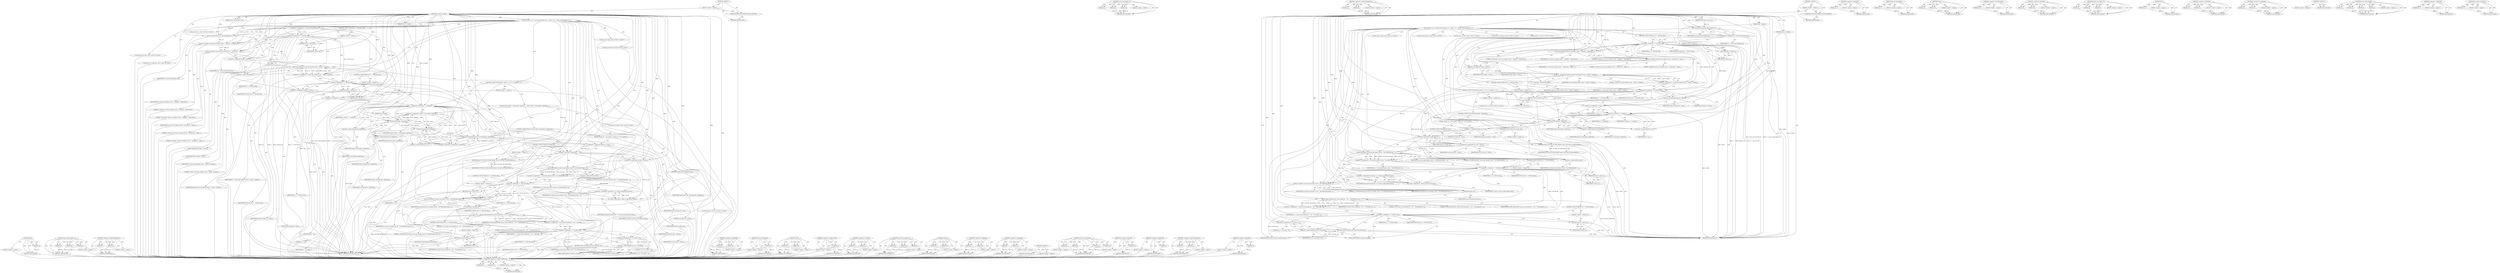 digraph "&lt;operator&gt;.logicalNot" {
vulnerable_245 [label=<(METHOD,&lt;operator&gt;.indirectFieldAccess)>];
vulnerable_246 [label=<(PARAM,p1)>];
vulnerable_247 [label=<(PARAM,p2)>];
vulnerable_248 [label=<(BLOCK,&lt;empty&gt;,&lt;empty&gt;)>];
vulnerable_249 [label=<(METHOD_RETURN,ANY)>];
vulnerable_197 [label=<(METHOD,uncurl_get_header_str)>];
vulnerable_198 [label=<(PARAM,p1)>];
vulnerable_199 [label=<(PARAM,p2)>];
vulnerable_200 [label=<(PARAM,p3)>];
vulnerable_201 [label=<(BLOCK,&lt;empty&gt;,&lt;empty&gt;)>];
vulnerable_202 [label=<(METHOD_RETURN,ANY)>];
vulnerable_221 [label=<(METHOD,&lt;operator&gt;.indirectIndexAccess)>];
vulnerable_222 [label=<(PARAM,p1)>];
vulnerable_223 [label=<(PARAM,p2)>];
vulnerable_224 [label=<(BLOCK,&lt;empty&gt;,&lt;empty&gt;)>];
vulnerable_225 [label=<(METHOD_RETURN,ANY)>];
vulnerable_6 [label=<(METHOD,&lt;global&gt;)<SUB>1</SUB>>];
vulnerable_7 [label=<(BLOCK,&lt;empty&gt;,&lt;empty&gt;)<SUB>1</SUB>>];
vulnerable_8 [label=<(UNKNOWN,UNCURL_EXPORT,UNCURL_EXPORT)<SUB>1</SUB>>];
vulnerable_9 [label=<(METHOD,uncurl_ws_accept)<SUB>1</SUB>>];
vulnerable_10 [label=<(PARAM,struct uncurl_conn *ucc)<SUB>1</SUB>>];
vulnerable_11 [label=<(PARAM,char **origins)<SUB>1</SUB>>];
vulnerable_12 [label=<(PARAM,int32_t n_origins)<SUB>1</SUB>>];
vulnerable_13 [label=<(BLOCK,{
	int32_t e;

	e = uncurl_read_header(ucc);
	i...,{
	int32_t e;

	e = uncurl_read_header(ucc);
	i...)<SUB>2</SUB>>];
vulnerable_14 [label="<(LOCAL,int32_t e: int32_t)<SUB>3</SUB>>"];
vulnerable_15 [label=<(&lt;operator&gt;.assignment,e = uncurl_read_header(ucc))<SUB>5</SUB>>];
vulnerable_16 [label=<(IDENTIFIER,e,e = uncurl_read_header(ucc))<SUB>5</SUB>>];
vulnerable_17 [label=<(uncurl_read_header,uncurl_read_header(ucc))<SUB>5</SUB>>];
vulnerable_18 [label=<(IDENTIFIER,ucc,uncurl_read_header(ucc))<SUB>5</SUB>>];
vulnerable_19 [label=<(CONTROL_STRUCTURE,IF,if (e != UNCURL_OK))<SUB>6</SUB>>];
vulnerable_20 [label=<(&lt;operator&gt;.notEquals,e != UNCURL_OK)<SUB>6</SUB>>];
vulnerable_21 [label=<(IDENTIFIER,e,e != UNCURL_OK)<SUB>6</SUB>>];
vulnerable_22 [label=<(IDENTIFIER,UNCURL_OK,e != UNCURL_OK)<SUB>6</SUB>>];
vulnerable_23 [label=<(BLOCK,&lt;empty&gt;,&lt;empty&gt;)<SUB>6</SUB>>];
vulnerable_24 [label=<(RETURN,return e;,return e;)<SUB>6</SUB>>];
vulnerable_25 [label=<(IDENTIFIER,e,return e;)<SUB>6</SUB>>];
vulnerable_26 [label=<(uncurl_set_header_str,uncurl_set_header_str(ucc, &quot;Upgrade&quot;, &quot;websocket&quot;))<SUB>8</SUB>>];
vulnerable_27 [label=<(IDENTIFIER,ucc,uncurl_set_header_str(ucc, &quot;Upgrade&quot;, &quot;websocket&quot;))<SUB>8</SUB>>];
vulnerable_28 [label=<(LITERAL,&quot;Upgrade&quot;,uncurl_set_header_str(ucc, &quot;Upgrade&quot;, &quot;websocket&quot;))<SUB>8</SUB>>];
vulnerable_29 [label=<(LITERAL,&quot;websocket&quot;,uncurl_set_header_str(ucc, &quot;Upgrade&quot;, &quot;websocket&quot;))<SUB>8</SUB>>];
vulnerable_30 [label=<(uncurl_set_header_str,uncurl_set_header_str(ucc, &quot;Connection&quot;, &quot;Upgra...)<SUB>9</SUB>>];
vulnerable_31 [label=<(IDENTIFIER,ucc,uncurl_set_header_str(ucc, &quot;Connection&quot;, &quot;Upgra...)<SUB>9</SUB>>];
vulnerable_32 [label=<(LITERAL,&quot;Connection&quot;,uncurl_set_header_str(ucc, &quot;Connection&quot;, &quot;Upgra...)<SUB>9</SUB>>];
vulnerable_33 [label=<(LITERAL,&quot;Upgrade&quot;,uncurl_set_header_str(ucc, &quot;Connection&quot;, &quot;Upgra...)<SUB>9</SUB>>];
vulnerable_34 [label="<(LOCAL,char* origin: char*)<SUB>11</SUB>>"];
vulnerable_35 [label=<(&lt;operator&gt;.assignment,*origin = NULL)<SUB>11</SUB>>];
vulnerable_36 [label=<(IDENTIFIER,origin,*origin = NULL)<SUB>11</SUB>>];
vulnerable_37 [label=<(IDENTIFIER,NULL,*origin = NULL)<SUB>11</SUB>>];
vulnerable_38 [label=<(&lt;operator&gt;.assignment,e = uncurl_get_header_str(ucc, &quot;Origin&quot;, &amp;origin))<SUB>12</SUB>>];
vulnerable_39 [label=<(IDENTIFIER,e,e = uncurl_get_header_str(ucc, &quot;Origin&quot;, &amp;origin))<SUB>12</SUB>>];
vulnerable_40 [label=<(uncurl_get_header_str,uncurl_get_header_str(ucc, &quot;Origin&quot;, &amp;origin))<SUB>12</SUB>>];
vulnerable_41 [label=<(IDENTIFIER,ucc,uncurl_get_header_str(ucc, &quot;Origin&quot;, &amp;origin))<SUB>12</SUB>>];
vulnerable_42 [label=<(LITERAL,&quot;Origin&quot;,uncurl_get_header_str(ucc, &quot;Origin&quot;, &amp;origin))<SUB>12</SUB>>];
vulnerable_43 [label=<(&lt;operator&gt;.addressOf,&amp;origin)<SUB>12</SUB>>];
vulnerable_44 [label=<(IDENTIFIER,origin,uncurl_get_header_str(ucc, &quot;Origin&quot;, &amp;origin))<SUB>12</SUB>>];
vulnerable_45 [label=<(CONTROL_STRUCTURE,IF,if (e != UNCURL_OK))<SUB>13</SUB>>];
vulnerable_46 [label=<(&lt;operator&gt;.notEquals,e != UNCURL_OK)<SUB>13</SUB>>];
vulnerable_47 [label=<(IDENTIFIER,e,e != UNCURL_OK)<SUB>13</SUB>>];
vulnerable_48 [label=<(IDENTIFIER,UNCURL_OK,e != UNCURL_OK)<SUB>13</SUB>>];
vulnerable_49 [label=<(BLOCK,&lt;empty&gt;,&lt;empty&gt;)<SUB>13</SUB>>];
vulnerable_50 [label=<(RETURN,return e;,return e;)<SUB>13</SUB>>];
vulnerable_51 [label=<(IDENTIFIER,e,return e;)<SUB>13</SUB>>];
vulnerable_52 [label="<(LOCAL,bool origin_ok: bool)<SUB>15</SUB>>"];
vulnerable_53 [label=<(&lt;operator&gt;.assignment,origin_ok = false)<SUB>15</SUB>>];
vulnerable_54 [label=<(IDENTIFIER,origin_ok,origin_ok = false)<SUB>15</SUB>>];
vulnerable_55 [label=<(LITERAL,false,origin_ok = false)<SUB>15</SUB>>];
vulnerable_56 [label=<(CONTROL_STRUCTURE,FOR,for (int32_t x = 0;x &lt; n_origins;x++))<SUB>16</SUB>>];
vulnerable_57 [label=<(BLOCK,&lt;empty&gt;,&lt;empty&gt;)<SUB>16</SUB>>];
vulnerable_58 [label="<(LOCAL,int32_t x: int32_t)<SUB>16</SUB>>"];
vulnerable_59 [label=<(&lt;operator&gt;.assignment,x = 0)<SUB>16</SUB>>];
vulnerable_60 [label=<(IDENTIFIER,x,x = 0)<SUB>16</SUB>>];
vulnerable_61 [label=<(LITERAL,0,x = 0)<SUB>16</SUB>>];
vulnerable_62 [label=<(&lt;operator&gt;.lessThan,x &lt; n_origins)<SUB>16</SUB>>];
vulnerable_63 [label=<(IDENTIFIER,x,x &lt; n_origins)<SUB>16</SUB>>];
vulnerable_64 [label=<(IDENTIFIER,n_origins,x &lt; n_origins)<SUB>16</SUB>>];
vulnerable_65 [label=<(&lt;operator&gt;.postIncrement,x++)<SUB>16</SUB>>];
vulnerable_66 [label=<(IDENTIFIER,x,x++)<SUB>16</SUB>>];
vulnerable_67 [label=<(CONTROL_STRUCTURE,IF,if (strstr(origin, origins[x])))<SUB>17</SUB>>];
vulnerable_68 [label=<(strstr,strstr(origin, origins[x]))<SUB>17</SUB>>];
vulnerable_69 [label=<(IDENTIFIER,origin,strstr(origin, origins[x]))<SUB>17</SUB>>];
vulnerable_70 [label=<(&lt;operator&gt;.indirectIndexAccess,origins[x])<SUB>17</SUB>>];
vulnerable_71 [label=<(IDENTIFIER,origins,strstr(origin, origins[x]))<SUB>17</SUB>>];
vulnerable_72 [label=<(IDENTIFIER,x,strstr(origin, origins[x]))<SUB>17</SUB>>];
vulnerable_73 [label=<(BLOCK,{origin_ok = true; break;},{origin_ok = true; break;})<SUB>17</SUB>>];
vulnerable_74 [label=<(&lt;operator&gt;.assignment,origin_ok = true)<SUB>17</SUB>>];
vulnerable_75 [label=<(IDENTIFIER,origin_ok,origin_ok = true)<SUB>17</SUB>>];
vulnerable_76 [label=<(LITERAL,true,origin_ok = true)<SUB>17</SUB>>];
vulnerable_77 [label=<(CONTROL_STRUCTURE,BREAK,break;)<SUB>17</SUB>>];
vulnerable_78 [label=<(CONTROL_STRUCTURE,IF,if (!origin_ok))<SUB>19</SUB>>];
vulnerable_79 [label=<(&lt;operator&gt;.logicalNot,!origin_ok)<SUB>19</SUB>>];
vulnerable_80 [label=<(IDENTIFIER,origin_ok,!origin_ok)<SUB>19</SUB>>];
vulnerable_81 [label=<(BLOCK,&lt;empty&gt;,&lt;empty&gt;)<SUB>19</SUB>>];
vulnerable_82 [label=<(RETURN,return UNCURL_WS_ERR_ORIGIN;,return UNCURL_WS_ERR_ORIGIN;)<SUB>19</SUB>>];
vulnerable_83 [label=<(IDENTIFIER,UNCURL_WS_ERR_ORIGIN,return UNCURL_WS_ERR_ORIGIN;)<SUB>19</SUB>>];
vulnerable_84 [label="<(LOCAL,char* sec_key: char*)<SUB>21</SUB>>"];
vulnerable_85 [label=<(&lt;operator&gt;.assignment,*sec_key = NULL)<SUB>21</SUB>>];
vulnerable_86 [label=<(IDENTIFIER,sec_key,*sec_key = NULL)<SUB>21</SUB>>];
vulnerable_87 [label=<(IDENTIFIER,NULL,*sec_key = NULL)<SUB>21</SUB>>];
vulnerable_88 [label=<(&lt;operator&gt;.assignment,e = uncurl_get_header_str(ucc, &quot;Sec-WebSocket-K...)<SUB>22</SUB>>];
vulnerable_89 [label=<(IDENTIFIER,e,e = uncurl_get_header_str(ucc, &quot;Sec-WebSocket-K...)<SUB>22</SUB>>];
vulnerable_90 [label=<(uncurl_get_header_str,uncurl_get_header_str(ucc, &quot;Sec-WebSocket-Key&quot;,...)<SUB>22</SUB>>];
vulnerable_91 [label=<(IDENTIFIER,ucc,uncurl_get_header_str(ucc, &quot;Sec-WebSocket-Key&quot;,...)<SUB>22</SUB>>];
vulnerable_92 [label=<(LITERAL,&quot;Sec-WebSocket-Key&quot;,uncurl_get_header_str(ucc, &quot;Sec-WebSocket-Key&quot;,...)<SUB>22</SUB>>];
vulnerable_93 [label=<(&lt;operator&gt;.addressOf,&amp;sec_key)<SUB>22</SUB>>];
vulnerable_94 [label=<(IDENTIFIER,sec_key,uncurl_get_header_str(ucc, &quot;Sec-WebSocket-Key&quot;,...)<SUB>22</SUB>>];
vulnerable_95 [label=<(CONTROL_STRUCTURE,IF,if (e != UNCURL_OK))<SUB>23</SUB>>];
vulnerable_96 [label=<(&lt;operator&gt;.notEquals,e != UNCURL_OK)<SUB>23</SUB>>];
vulnerable_97 [label=<(IDENTIFIER,e,e != UNCURL_OK)<SUB>23</SUB>>];
vulnerable_98 [label=<(IDENTIFIER,UNCURL_OK,e != UNCURL_OK)<SUB>23</SUB>>];
vulnerable_99 [label=<(BLOCK,&lt;empty&gt;,&lt;empty&gt;)<SUB>23</SUB>>];
vulnerable_100 [label=<(RETURN,return e;,return e;)<SUB>23</SUB>>];
vulnerable_101 [label=<(IDENTIFIER,e,return e;)<SUB>23</SUB>>];
vulnerable_102 [label="<(LOCAL,char* accept_key: char*)<SUB>25</SUB>>"];
vulnerable_103 [label=<(&lt;operator&gt;.assignment,*accept_key = ws_create_accept_key(sec_key))<SUB>25</SUB>>];
vulnerable_104 [label=<(IDENTIFIER,accept_key,*accept_key = ws_create_accept_key(sec_key))<SUB>25</SUB>>];
vulnerable_105 [label=<(ws_create_accept_key,ws_create_accept_key(sec_key))<SUB>25</SUB>>];
vulnerable_106 [label=<(IDENTIFIER,sec_key,ws_create_accept_key(sec_key))<SUB>25</SUB>>];
vulnerable_107 [label=<(uncurl_set_header_str,uncurl_set_header_str(ucc, &quot;Sec-WebSocket-Accep...)<SUB>26</SUB>>];
vulnerable_108 [label=<(IDENTIFIER,ucc,uncurl_set_header_str(ucc, &quot;Sec-WebSocket-Accep...)<SUB>26</SUB>>];
vulnerable_109 [label=<(LITERAL,&quot;Sec-WebSocket-Accept&quot;,uncurl_set_header_str(ucc, &quot;Sec-WebSocket-Accep...)<SUB>26</SUB>>];
vulnerable_110 [label=<(IDENTIFIER,accept_key,uncurl_set_header_str(ucc, &quot;Sec-WebSocket-Accep...)<SUB>26</SUB>>];
vulnerable_111 [label=<(free,free(accept_key))<SUB>27</SUB>>];
vulnerable_112 [label=<(IDENTIFIER,accept_key,free(accept_key))<SUB>27</SUB>>];
vulnerable_113 [label=<(&lt;operator&gt;.assignment,e = uncurl_write_header(ucc, &quot;101&quot;, &quot;Switching ...)<SUB>29</SUB>>];
vulnerable_114 [label=<(IDENTIFIER,e,e = uncurl_write_header(ucc, &quot;101&quot;, &quot;Switching ...)<SUB>29</SUB>>];
vulnerable_115 [label=<(uncurl_write_header,uncurl_write_header(ucc, &quot;101&quot;, &quot;Switching Prot...)<SUB>29</SUB>>];
vulnerable_116 [label=<(IDENTIFIER,ucc,uncurl_write_header(ucc, &quot;101&quot;, &quot;Switching Prot...)<SUB>29</SUB>>];
vulnerable_117 [label=<(LITERAL,&quot;101&quot;,uncurl_write_header(ucc, &quot;101&quot;, &quot;Switching Prot...)<SUB>29</SUB>>];
vulnerable_118 [label=<(LITERAL,&quot;Switching Protocols&quot;,uncurl_write_header(ucc, &quot;101&quot;, &quot;Switching Prot...)<SUB>29</SUB>>];
vulnerable_119 [label=<(IDENTIFIER,UNCURL_RESPONSE,uncurl_write_header(ucc, &quot;101&quot;, &quot;Switching Prot...)<SUB>29</SUB>>];
vulnerable_120 [label=<(CONTROL_STRUCTURE,IF,if (e != UNCURL_OK))<SUB>30</SUB>>];
vulnerable_121 [label=<(&lt;operator&gt;.notEquals,e != UNCURL_OK)<SUB>30</SUB>>];
vulnerable_122 [label=<(IDENTIFIER,e,e != UNCURL_OK)<SUB>30</SUB>>];
vulnerable_123 [label=<(IDENTIFIER,UNCURL_OK,e != UNCURL_OK)<SUB>30</SUB>>];
vulnerable_124 [label=<(BLOCK,&lt;empty&gt;,&lt;empty&gt;)<SUB>30</SUB>>];
vulnerable_125 [label=<(RETURN,return e;,return e;)<SUB>30</SUB>>];
vulnerable_126 [label=<(IDENTIFIER,e,return e;)<SUB>30</SUB>>];
vulnerable_127 [label=<(&lt;operator&gt;.assignment,ucc-&gt;ws_mask = 0)<SUB>32</SUB>>];
vulnerable_128 [label=<(&lt;operator&gt;.indirectFieldAccess,ucc-&gt;ws_mask)<SUB>32</SUB>>];
vulnerable_129 [label=<(IDENTIFIER,ucc,ucc-&gt;ws_mask = 0)<SUB>32</SUB>>];
vulnerable_130 [label=<(FIELD_IDENTIFIER,ws_mask,ws_mask)<SUB>32</SUB>>];
vulnerable_131 [label=<(LITERAL,0,ucc-&gt;ws_mask = 0)<SUB>32</SUB>>];
vulnerable_132 [label=<(RETURN,return UNCURL_OK;,return UNCURL_OK;)<SUB>34</SUB>>];
vulnerable_133 [label=<(IDENTIFIER,UNCURL_OK,return UNCURL_OK;)<SUB>34</SUB>>];
vulnerable_134 [label=<(METHOD_RETURN,int32_t)<SUB>1</SUB>>];
vulnerable_136 [label=<(METHOD_RETURN,ANY)<SUB>1</SUB>>];
vulnerable_226 [label=<(METHOD,&lt;operator&gt;.logicalNot)>];
vulnerable_227 [label=<(PARAM,p1)>];
vulnerable_228 [label=<(BLOCK,&lt;empty&gt;,&lt;empty&gt;)>];
vulnerable_229 [label=<(METHOD_RETURN,ANY)>];
vulnerable_182 [label=<(METHOD,uncurl_read_header)>];
vulnerable_183 [label=<(PARAM,p1)>];
vulnerable_184 [label=<(BLOCK,&lt;empty&gt;,&lt;empty&gt;)>];
vulnerable_185 [label=<(METHOD_RETURN,ANY)>];
vulnerable_216 [label=<(METHOD,strstr)>];
vulnerable_217 [label=<(PARAM,p1)>];
vulnerable_218 [label=<(PARAM,p2)>];
vulnerable_219 [label=<(BLOCK,&lt;empty&gt;,&lt;empty&gt;)>];
vulnerable_220 [label=<(METHOD_RETURN,ANY)>];
vulnerable_212 [label=<(METHOD,&lt;operator&gt;.postIncrement)>];
vulnerable_213 [label=<(PARAM,p1)>];
vulnerable_214 [label=<(BLOCK,&lt;empty&gt;,&lt;empty&gt;)>];
vulnerable_215 [label=<(METHOD_RETURN,ANY)>];
vulnerable_207 [label=<(METHOD,&lt;operator&gt;.lessThan)>];
vulnerable_208 [label=<(PARAM,p1)>];
vulnerable_209 [label=<(PARAM,p2)>];
vulnerable_210 [label=<(BLOCK,&lt;empty&gt;,&lt;empty&gt;)>];
vulnerable_211 [label=<(METHOD_RETURN,ANY)>];
vulnerable_191 [label=<(METHOD,uncurl_set_header_str)>];
vulnerable_192 [label=<(PARAM,p1)>];
vulnerable_193 [label=<(PARAM,p2)>];
vulnerable_194 [label=<(PARAM,p3)>];
vulnerable_195 [label=<(BLOCK,&lt;empty&gt;,&lt;empty&gt;)>];
vulnerable_196 [label=<(METHOD_RETURN,ANY)>];
vulnerable_234 [label=<(METHOD,free)>];
vulnerable_235 [label=<(PARAM,p1)>];
vulnerable_236 [label=<(BLOCK,&lt;empty&gt;,&lt;empty&gt;)>];
vulnerable_237 [label=<(METHOD_RETURN,ANY)>];
vulnerable_186 [label=<(METHOD,&lt;operator&gt;.notEquals)>];
vulnerable_187 [label=<(PARAM,p1)>];
vulnerable_188 [label=<(PARAM,p2)>];
vulnerable_189 [label=<(BLOCK,&lt;empty&gt;,&lt;empty&gt;)>];
vulnerable_190 [label=<(METHOD_RETURN,ANY)>];
vulnerable_177 [label=<(METHOD,&lt;operator&gt;.assignment)>];
vulnerable_178 [label=<(PARAM,p1)>];
vulnerable_179 [label=<(PARAM,p2)>];
vulnerable_180 [label=<(BLOCK,&lt;empty&gt;,&lt;empty&gt;)>];
vulnerable_181 [label=<(METHOD_RETURN,ANY)>];
vulnerable_171 [label=<(METHOD,&lt;global&gt;)<SUB>1</SUB>>];
vulnerable_172 [label=<(BLOCK,&lt;empty&gt;,&lt;empty&gt;)>];
vulnerable_173 [label=<(METHOD_RETURN,ANY)>];
vulnerable_238 [label=<(METHOD,uncurl_write_header)>];
vulnerable_239 [label=<(PARAM,p1)>];
vulnerable_240 [label=<(PARAM,p2)>];
vulnerable_241 [label=<(PARAM,p3)>];
vulnerable_242 [label=<(PARAM,p4)>];
vulnerable_243 [label=<(BLOCK,&lt;empty&gt;,&lt;empty&gt;)>];
vulnerable_244 [label=<(METHOD_RETURN,ANY)>];
vulnerable_203 [label=<(METHOD,&lt;operator&gt;.addressOf)>];
vulnerable_204 [label=<(PARAM,p1)>];
vulnerable_205 [label=<(BLOCK,&lt;empty&gt;,&lt;empty&gt;)>];
vulnerable_206 [label=<(METHOD_RETURN,ANY)>];
vulnerable_230 [label=<(METHOD,ws_create_accept_key)>];
vulnerable_231 [label=<(PARAM,p1)>];
vulnerable_232 [label=<(BLOCK,&lt;empty&gt;,&lt;empty&gt;)>];
vulnerable_233 [label=<(METHOD_RETURN,ANY)>];
fixed_256 [label=<(METHOD,free)>];
fixed_257 [label=<(PARAM,p1)>];
fixed_258 [label=<(BLOCK,&lt;empty&gt;,&lt;empty&gt;)>];
fixed_259 [label=<(METHOD_RETURN,ANY)>];
fixed_209 [label=<(METHOD,uncurl_get_header_str)>];
fixed_210 [label=<(PARAM,p1)>];
fixed_211 [label=<(PARAM,p2)>];
fixed_212 [label=<(PARAM,p3)>];
fixed_213 [label=<(BLOCK,&lt;empty&gt;,&lt;empty&gt;)>];
fixed_214 [label=<(METHOD_RETURN,ANY)>];
fixed_233 [label=<(METHOD,&lt;operator&gt;.indirectIndexAccess)>];
fixed_234 [label=<(PARAM,p1)>];
fixed_235 [label=<(PARAM,p2)>];
fixed_236 [label=<(BLOCK,&lt;empty&gt;,&lt;empty&gt;)>];
fixed_237 [label=<(METHOD_RETURN,ANY)>];
fixed_6 [label=<(METHOD,&lt;global&gt;)<SUB>1</SUB>>];
fixed_7 [label=<(BLOCK,&lt;empty&gt;,&lt;empty&gt;)<SUB>1</SUB>>];
fixed_8 [label=<(UNKNOWN,UNCURL_EXPORT,UNCURL_EXPORT)<SUB>1</SUB>>];
fixed_9 [label=<(METHOD,uncurl_ws_accept)<SUB>1</SUB>>];
fixed_10 [label=<(PARAM,struct uncurl_conn *ucc)<SUB>1</SUB>>];
fixed_11 [label=<(PARAM,char **origins)<SUB>1</SUB>>];
fixed_12 [label=<(PARAM,int32_t n_origins)<SUB>1</SUB>>];
fixed_13 [label=<(BLOCK,{
	int32_t e;

	e = uncurl_read_header(ucc);
	i...,{
	int32_t e;

	e = uncurl_read_header(ucc);
	i...)<SUB>2</SUB>>];
fixed_14 [label="<(LOCAL,int32_t e: int32_t)<SUB>3</SUB>>"];
fixed_15 [label=<(&lt;operator&gt;.assignment,e = uncurl_read_header(ucc))<SUB>5</SUB>>];
fixed_16 [label=<(IDENTIFIER,e,e = uncurl_read_header(ucc))<SUB>5</SUB>>];
fixed_17 [label=<(uncurl_read_header,uncurl_read_header(ucc))<SUB>5</SUB>>];
fixed_18 [label=<(IDENTIFIER,ucc,uncurl_read_header(ucc))<SUB>5</SUB>>];
fixed_19 [label=<(CONTROL_STRUCTURE,IF,if (e != UNCURL_OK))<SUB>6</SUB>>];
fixed_20 [label=<(&lt;operator&gt;.notEquals,e != UNCURL_OK)<SUB>6</SUB>>];
fixed_21 [label=<(IDENTIFIER,e,e != UNCURL_OK)<SUB>6</SUB>>];
fixed_22 [label=<(IDENTIFIER,UNCURL_OK,e != UNCURL_OK)<SUB>6</SUB>>];
fixed_23 [label=<(BLOCK,&lt;empty&gt;,&lt;empty&gt;)<SUB>6</SUB>>];
fixed_24 [label=<(RETURN,return e;,return e;)<SUB>6</SUB>>];
fixed_25 [label=<(IDENTIFIER,e,return e;)<SUB>6</SUB>>];
fixed_26 [label=<(uncurl_set_header_str,uncurl_set_header_str(ucc, &quot;Upgrade&quot;, &quot;websocket&quot;))<SUB>8</SUB>>];
fixed_27 [label=<(IDENTIFIER,ucc,uncurl_set_header_str(ucc, &quot;Upgrade&quot;, &quot;websocket&quot;))<SUB>8</SUB>>];
fixed_28 [label=<(LITERAL,&quot;Upgrade&quot;,uncurl_set_header_str(ucc, &quot;Upgrade&quot;, &quot;websocket&quot;))<SUB>8</SUB>>];
fixed_29 [label=<(LITERAL,&quot;websocket&quot;,uncurl_set_header_str(ucc, &quot;Upgrade&quot;, &quot;websocket&quot;))<SUB>8</SUB>>];
fixed_30 [label=<(uncurl_set_header_str,uncurl_set_header_str(ucc, &quot;Connection&quot;, &quot;Upgra...)<SUB>9</SUB>>];
fixed_31 [label=<(IDENTIFIER,ucc,uncurl_set_header_str(ucc, &quot;Connection&quot;, &quot;Upgra...)<SUB>9</SUB>>];
fixed_32 [label=<(LITERAL,&quot;Connection&quot;,uncurl_set_header_str(ucc, &quot;Connection&quot;, &quot;Upgra...)<SUB>9</SUB>>];
fixed_33 [label=<(LITERAL,&quot;Upgrade&quot;,uncurl_set_header_str(ucc, &quot;Connection&quot;, &quot;Upgra...)<SUB>9</SUB>>];
fixed_34 [label="<(LOCAL,char* origin: char*)<SUB>11</SUB>>"];
fixed_35 [label=<(&lt;operator&gt;.assignment,*origin = NULL)<SUB>11</SUB>>];
fixed_36 [label=<(IDENTIFIER,origin,*origin = NULL)<SUB>11</SUB>>];
fixed_37 [label=<(IDENTIFIER,NULL,*origin = NULL)<SUB>11</SUB>>];
fixed_38 [label=<(&lt;operator&gt;.assignment,e = uncurl_get_header_str(ucc, &quot;Origin&quot;, &amp;origin))<SUB>12</SUB>>];
fixed_39 [label=<(IDENTIFIER,e,e = uncurl_get_header_str(ucc, &quot;Origin&quot;, &amp;origin))<SUB>12</SUB>>];
fixed_40 [label=<(uncurl_get_header_str,uncurl_get_header_str(ucc, &quot;Origin&quot;, &amp;origin))<SUB>12</SUB>>];
fixed_41 [label=<(IDENTIFIER,ucc,uncurl_get_header_str(ucc, &quot;Origin&quot;, &amp;origin))<SUB>12</SUB>>];
fixed_42 [label=<(LITERAL,&quot;Origin&quot;,uncurl_get_header_str(ucc, &quot;Origin&quot;, &amp;origin))<SUB>12</SUB>>];
fixed_43 [label=<(&lt;operator&gt;.addressOf,&amp;origin)<SUB>12</SUB>>];
fixed_44 [label=<(IDENTIFIER,origin,uncurl_get_header_str(ucc, &quot;Origin&quot;, &amp;origin))<SUB>12</SUB>>];
fixed_45 [label=<(CONTROL_STRUCTURE,IF,if (e != UNCURL_OK))<SUB>13</SUB>>];
fixed_46 [label=<(&lt;operator&gt;.notEquals,e != UNCURL_OK)<SUB>13</SUB>>];
fixed_47 [label=<(IDENTIFIER,e,e != UNCURL_OK)<SUB>13</SUB>>];
fixed_48 [label=<(IDENTIFIER,UNCURL_OK,e != UNCURL_OK)<SUB>13</SUB>>];
fixed_49 [label=<(BLOCK,&lt;empty&gt;,&lt;empty&gt;)<SUB>13</SUB>>];
fixed_50 [label=<(RETURN,return e;,return e;)<SUB>13</SUB>>];
fixed_51 [label=<(IDENTIFIER,e,return e;)<SUB>13</SUB>>];
fixed_52 [label="<(LOCAL,bool origin_ok: bool)<SUB>16</SUB>>"];
fixed_53 [label=<(&lt;operator&gt;.assignment,origin_ok = false)<SUB>16</SUB>>];
fixed_54 [label=<(IDENTIFIER,origin_ok,origin_ok = false)<SUB>16</SUB>>];
fixed_55 [label=<(LITERAL,false,origin_ok = false)<SUB>16</SUB>>];
fixed_56 [label=<(CONTROL_STRUCTURE,FOR,for (int32_t x = 0;x &lt; n_origins;x++))<SUB>17</SUB>>];
fixed_57 [label=<(BLOCK,&lt;empty&gt;,&lt;empty&gt;)<SUB>17</SUB>>];
fixed_58 [label="<(LOCAL,int32_t x: int32_t)<SUB>17</SUB>>"];
fixed_59 [label=<(&lt;operator&gt;.assignment,x = 0)<SUB>17</SUB>>];
fixed_60 [label=<(IDENTIFIER,x,x = 0)<SUB>17</SUB>>];
fixed_61 [label=<(LITERAL,0,x = 0)<SUB>17</SUB>>];
fixed_62 [label=<(&lt;operator&gt;.lessThan,x &lt; n_origins)<SUB>17</SUB>>];
fixed_63 [label=<(IDENTIFIER,x,x &lt; n_origins)<SUB>17</SUB>>];
fixed_64 [label=<(IDENTIFIER,n_origins,x &lt; n_origins)<SUB>17</SUB>>];
fixed_65 [label=<(&lt;operator&gt;.postIncrement,x++)<SUB>17</SUB>>];
fixed_66 [label=<(IDENTIFIER,x,x++)<SUB>17</SUB>>];
fixed_67 [label=<(BLOCK,{
		char *match = strstr(origin, origins[x]);
	...,{
		char *match = strstr(origin, origins[x]);
	...)<SUB>17</SUB>>];
fixed_68 [label="<(LOCAL,char* match: char*)<SUB>18</SUB>>"];
fixed_69 [label=<(&lt;operator&gt;.assignment,*match = strstr(origin, origins[x]))<SUB>18</SUB>>];
fixed_70 [label=<(IDENTIFIER,match,*match = strstr(origin, origins[x]))<SUB>18</SUB>>];
fixed_71 [label=<(strstr,strstr(origin, origins[x]))<SUB>18</SUB>>];
fixed_72 [label=<(IDENTIFIER,origin,strstr(origin, origins[x]))<SUB>18</SUB>>];
fixed_73 [label=<(&lt;operator&gt;.indirectIndexAccess,origins[x])<SUB>18</SUB>>];
fixed_74 [label=<(IDENTIFIER,origins,strstr(origin, origins[x]))<SUB>18</SUB>>];
fixed_75 [label=<(IDENTIFIER,x,strstr(origin, origins[x]))<SUB>18</SUB>>];
fixed_76 [label=<(CONTROL_STRUCTURE,IF,if (match &amp;&amp; !strcmp(match, origins[x])))<SUB>19</SUB>>];
fixed_77 [label=<(&lt;operator&gt;.logicalAnd,match &amp;&amp; !strcmp(match, origins[x]))<SUB>19</SUB>>];
fixed_78 [label=<(IDENTIFIER,match,match &amp;&amp; !strcmp(match, origins[x]))<SUB>19</SUB>>];
fixed_79 [label=<(&lt;operator&gt;.logicalNot,!strcmp(match, origins[x]))<SUB>19</SUB>>];
fixed_80 [label=<(strcmp,strcmp(match, origins[x]))<SUB>19</SUB>>];
fixed_81 [label=<(IDENTIFIER,match,strcmp(match, origins[x]))<SUB>19</SUB>>];
fixed_82 [label=<(&lt;operator&gt;.indirectIndexAccess,origins[x])<SUB>19</SUB>>];
fixed_83 [label=<(IDENTIFIER,origins,strcmp(match, origins[x]))<SUB>19</SUB>>];
fixed_84 [label=<(IDENTIFIER,x,strcmp(match, origins[x]))<SUB>19</SUB>>];
fixed_85 [label=<(BLOCK,{origin_ok = true; break;},{origin_ok = true; break;})<SUB>19</SUB>>];
fixed_86 [label=<(&lt;operator&gt;.assignment,origin_ok = true)<SUB>19</SUB>>];
fixed_87 [label=<(IDENTIFIER,origin_ok,origin_ok = true)<SUB>19</SUB>>];
fixed_88 [label=<(LITERAL,true,origin_ok = true)<SUB>19</SUB>>];
fixed_89 [label=<(CONTROL_STRUCTURE,BREAK,break;)<SUB>19</SUB>>];
fixed_90 [label=<(CONTROL_STRUCTURE,IF,if (!origin_ok))<SUB>22</SUB>>];
fixed_91 [label=<(&lt;operator&gt;.logicalNot,!origin_ok)<SUB>22</SUB>>];
fixed_92 [label=<(IDENTIFIER,origin_ok,!origin_ok)<SUB>22</SUB>>];
fixed_93 [label=<(BLOCK,&lt;empty&gt;,&lt;empty&gt;)<SUB>22</SUB>>];
fixed_94 [label=<(RETURN,return UNCURL_WS_ERR_ORIGIN;,return UNCURL_WS_ERR_ORIGIN;)<SUB>22</SUB>>];
fixed_95 [label=<(IDENTIFIER,UNCURL_WS_ERR_ORIGIN,return UNCURL_WS_ERR_ORIGIN;)<SUB>22</SUB>>];
fixed_96 [label="<(LOCAL,char* sec_key: char*)<SUB>24</SUB>>"];
fixed_97 [label=<(&lt;operator&gt;.assignment,*sec_key = NULL)<SUB>24</SUB>>];
fixed_98 [label=<(IDENTIFIER,sec_key,*sec_key = NULL)<SUB>24</SUB>>];
fixed_99 [label=<(IDENTIFIER,NULL,*sec_key = NULL)<SUB>24</SUB>>];
fixed_100 [label=<(&lt;operator&gt;.assignment,e = uncurl_get_header_str(ucc, &quot;Sec-WebSocket-K...)<SUB>25</SUB>>];
fixed_101 [label=<(IDENTIFIER,e,e = uncurl_get_header_str(ucc, &quot;Sec-WebSocket-K...)<SUB>25</SUB>>];
fixed_102 [label=<(uncurl_get_header_str,uncurl_get_header_str(ucc, &quot;Sec-WebSocket-Key&quot;,...)<SUB>25</SUB>>];
fixed_103 [label=<(IDENTIFIER,ucc,uncurl_get_header_str(ucc, &quot;Sec-WebSocket-Key&quot;,...)<SUB>25</SUB>>];
fixed_104 [label=<(LITERAL,&quot;Sec-WebSocket-Key&quot;,uncurl_get_header_str(ucc, &quot;Sec-WebSocket-Key&quot;,...)<SUB>25</SUB>>];
fixed_105 [label=<(&lt;operator&gt;.addressOf,&amp;sec_key)<SUB>25</SUB>>];
fixed_106 [label=<(IDENTIFIER,sec_key,uncurl_get_header_str(ucc, &quot;Sec-WebSocket-Key&quot;,...)<SUB>25</SUB>>];
fixed_107 [label=<(CONTROL_STRUCTURE,IF,if (e != UNCURL_OK))<SUB>26</SUB>>];
fixed_108 [label=<(&lt;operator&gt;.notEquals,e != UNCURL_OK)<SUB>26</SUB>>];
fixed_109 [label=<(IDENTIFIER,e,e != UNCURL_OK)<SUB>26</SUB>>];
fixed_110 [label=<(IDENTIFIER,UNCURL_OK,e != UNCURL_OK)<SUB>26</SUB>>];
fixed_111 [label=<(BLOCK,&lt;empty&gt;,&lt;empty&gt;)<SUB>26</SUB>>];
fixed_112 [label=<(RETURN,return e;,return e;)<SUB>26</SUB>>];
fixed_113 [label=<(IDENTIFIER,e,return e;)<SUB>26</SUB>>];
fixed_114 [label="<(LOCAL,char* accept_key: char*)<SUB>28</SUB>>"];
fixed_115 [label=<(&lt;operator&gt;.assignment,*accept_key = ws_create_accept_key(sec_key))<SUB>28</SUB>>];
fixed_116 [label=<(IDENTIFIER,accept_key,*accept_key = ws_create_accept_key(sec_key))<SUB>28</SUB>>];
fixed_117 [label=<(ws_create_accept_key,ws_create_accept_key(sec_key))<SUB>28</SUB>>];
fixed_118 [label=<(IDENTIFIER,sec_key,ws_create_accept_key(sec_key))<SUB>28</SUB>>];
fixed_119 [label=<(uncurl_set_header_str,uncurl_set_header_str(ucc, &quot;Sec-WebSocket-Accep...)<SUB>29</SUB>>];
fixed_120 [label=<(IDENTIFIER,ucc,uncurl_set_header_str(ucc, &quot;Sec-WebSocket-Accep...)<SUB>29</SUB>>];
fixed_121 [label=<(LITERAL,&quot;Sec-WebSocket-Accept&quot;,uncurl_set_header_str(ucc, &quot;Sec-WebSocket-Accep...)<SUB>29</SUB>>];
fixed_122 [label=<(IDENTIFIER,accept_key,uncurl_set_header_str(ucc, &quot;Sec-WebSocket-Accep...)<SUB>29</SUB>>];
fixed_123 [label=<(free,free(accept_key))<SUB>30</SUB>>];
fixed_124 [label=<(IDENTIFIER,accept_key,free(accept_key))<SUB>30</SUB>>];
fixed_125 [label=<(&lt;operator&gt;.assignment,e = uncurl_write_header(ucc, &quot;101&quot;, &quot;Switching ...)<SUB>32</SUB>>];
fixed_126 [label=<(IDENTIFIER,e,e = uncurl_write_header(ucc, &quot;101&quot;, &quot;Switching ...)<SUB>32</SUB>>];
fixed_127 [label=<(uncurl_write_header,uncurl_write_header(ucc, &quot;101&quot;, &quot;Switching Prot...)<SUB>32</SUB>>];
fixed_128 [label=<(IDENTIFIER,ucc,uncurl_write_header(ucc, &quot;101&quot;, &quot;Switching Prot...)<SUB>32</SUB>>];
fixed_129 [label=<(LITERAL,&quot;101&quot;,uncurl_write_header(ucc, &quot;101&quot;, &quot;Switching Prot...)<SUB>32</SUB>>];
fixed_130 [label=<(LITERAL,&quot;Switching Protocols&quot;,uncurl_write_header(ucc, &quot;101&quot;, &quot;Switching Prot...)<SUB>32</SUB>>];
fixed_131 [label=<(IDENTIFIER,UNCURL_RESPONSE,uncurl_write_header(ucc, &quot;101&quot;, &quot;Switching Prot...)<SUB>32</SUB>>];
fixed_132 [label=<(CONTROL_STRUCTURE,IF,if (e != UNCURL_OK))<SUB>33</SUB>>];
fixed_133 [label=<(&lt;operator&gt;.notEquals,e != UNCURL_OK)<SUB>33</SUB>>];
fixed_134 [label=<(IDENTIFIER,e,e != UNCURL_OK)<SUB>33</SUB>>];
fixed_135 [label=<(IDENTIFIER,UNCURL_OK,e != UNCURL_OK)<SUB>33</SUB>>];
fixed_136 [label=<(BLOCK,&lt;empty&gt;,&lt;empty&gt;)<SUB>33</SUB>>];
fixed_137 [label=<(RETURN,return e;,return e;)<SUB>33</SUB>>];
fixed_138 [label=<(IDENTIFIER,e,return e;)<SUB>33</SUB>>];
fixed_139 [label=<(&lt;operator&gt;.assignment,ucc-&gt;ws_mask = 0)<SUB>35</SUB>>];
fixed_140 [label=<(&lt;operator&gt;.indirectFieldAccess,ucc-&gt;ws_mask)<SUB>35</SUB>>];
fixed_141 [label=<(IDENTIFIER,ucc,ucc-&gt;ws_mask = 0)<SUB>35</SUB>>];
fixed_142 [label=<(FIELD_IDENTIFIER,ws_mask,ws_mask)<SUB>35</SUB>>];
fixed_143 [label=<(LITERAL,0,ucc-&gt;ws_mask = 0)<SUB>35</SUB>>];
fixed_144 [label=<(RETURN,return UNCURL_OK;,return UNCURL_OK;)<SUB>37</SUB>>];
fixed_145 [label=<(IDENTIFIER,UNCURL_OK,return UNCURL_OK;)<SUB>37</SUB>>];
fixed_146 [label=<(METHOD_RETURN,int32_t)<SUB>1</SUB>>];
fixed_148 [label=<(METHOD_RETURN,ANY)<SUB>1</SUB>>];
fixed_238 [label=<(METHOD,&lt;operator&gt;.logicalAnd)>];
fixed_239 [label=<(PARAM,p1)>];
fixed_240 [label=<(PARAM,p2)>];
fixed_241 [label=<(BLOCK,&lt;empty&gt;,&lt;empty&gt;)>];
fixed_242 [label=<(METHOD_RETURN,ANY)>];
fixed_194 [label=<(METHOD,uncurl_read_header)>];
fixed_195 [label=<(PARAM,p1)>];
fixed_196 [label=<(BLOCK,&lt;empty&gt;,&lt;empty&gt;)>];
fixed_197 [label=<(METHOD_RETURN,ANY)>];
fixed_228 [label=<(METHOD,strstr)>];
fixed_229 [label=<(PARAM,p1)>];
fixed_230 [label=<(PARAM,p2)>];
fixed_231 [label=<(BLOCK,&lt;empty&gt;,&lt;empty&gt;)>];
fixed_232 [label=<(METHOD_RETURN,ANY)>];
fixed_224 [label=<(METHOD,&lt;operator&gt;.postIncrement)>];
fixed_225 [label=<(PARAM,p1)>];
fixed_226 [label=<(BLOCK,&lt;empty&gt;,&lt;empty&gt;)>];
fixed_227 [label=<(METHOD_RETURN,ANY)>];
fixed_219 [label=<(METHOD,&lt;operator&gt;.lessThan)>];
fixed_220 [label=<(PARAM,p1)>];
fixed_221 [label=<(PARAM,p2)>];
fixed_222 [label=<(BLOCK,&lt;empty&gt;,&lt;empty&gt;)>];
fixed_223 [label=<(METHOD_RETURN,ANY)>];
fixed_203 [label=<(METHOD,uncurl_set_header_str)>];
fixed_204 [label=<(PARAM,p1)>];
fixed_205 [label=<(PARAM,p2)>];
fixed_206 [label=<(PARAM,p3)>];
fixed_207 [label=<(BLOCK,&lt;empty&gt;,&lt;empty&gt;)>];
fixed_208 [label=<(METHOD_RETURN,ANY)>];
fixed_247 [label=<(METHOD,strcmp)>];
fixed_248 [label=<(PARAM,p1)>];
fixed_249 [label=<(PARAM,p2)>];
fixed_250 [label=<(BLOCK,&lt;empty&gt;,&lt;empty&gt;)>];
fixed_251 [label=<(METHOD_RETURN,ANY)>];
fixed_198 [label=<(METHOD,&lt;operator&gt;.notEquals)>];
fixed_199 [label=<(PARAM,p1)>];
fixed_200 [label=<(PARAM,p2)>];
fixed_201 [label=<(BLOCK,&lt;empty&gt;,&lt;empty&gt;)>];
fixed_202 [label=<(METHOD_RETURN,ANY)>];
fixed_189 [label=<(METHOD,&lt;operator&gt;.assignment)>];
fixed_190 [label=<(PARAM,p1)>];
fixed_191 [label=<(PARAM,p2)>];
fixed_192 [label=<(BLOCK,&lt;empty&gt;,&lt;empty&gt;)>];
fixed_193 [label=<(METHOD_RETURN,ANY)>];
fixed_183 [label=<(METHOD,&lt;global&gt;)<SUB>1</SUB>>];
fixed_184 [label=<(BLOCK,&lt;empty&gt;,&lt;empty&gt;)>];
fixed_185 [label=<(METHOD_RETURN,ANY)>];
fixed_260 [label=<(METHOD,uncurl_write_header)>];
fixed_261 [label=<(PARAM,p1)>];
fixed_262 [label=<(PARAM,p2)>];
fixed_263 [label=<(PARAM,p3)>];
fixed_264 [label=<(PARAM,p4)>];
fixed_265 [label=<(BLOCK,&lt;empty&gt;,&lt;empty&gt;)>];
fixed_266 [label=<(METHOD_RETURN,ANY)>];
fixed_252 [label=<(METHOD,ws_create_accept_key)>];
fixed_253 [label=<(PARAM,p1)>];
fixed_254 [label=<(BLOCK,&lt;empty&gt;,&lt;empty&gt;)>];
fixed_255 [label=<(METHOD_RETURN,ANY)>];
fixed_215 [label=<(METHOD,&lt;operator&gt;.addressOf)>];
fixed_216 [label=<(PARAM,p1)>];
fixed_217 [label=<(BLOCK,&lt;empty&gt;,&lt;empty&gt;)>];
fixed_218 [label=<(METHOD_RETURN,ANY)>];
fixed_267 [label=<(METHOD,&lt;operator&gt;.indirectFieldAccess)>];
fixed_268 [label=<(PARAM,p1)>];
fixed_269 [label=<(PARAM,p2)>];
fixed_270 [label=<(BLOCK,&lt;empty&gt;,&lt;empty&gt;)>];
fixed_271 [label=<(METHOD_RETURN,ANY)>];
fixed_243 [label=<(METHOD,&lt;operator&gt;.logicalNot)>];
fixed_244 [label=<(PARAM,p1)>];
fixed_245 [label=<(BLOCK,&lt;empty&gt;,&lt;empty&gt;)>];
fixed_246 [label=<(METHOD_RETURN,ANY)>];
vulnerable_245 -> vulnerable_246  [key=0, label="AST: "];
vulnerable_245 -> vulnerable_246  [key=1, label="DDG: "];
vulnerable_245 -> vulnerable_248  [key=0, label="AST: "];
vulnerable_245 -> vulnerable_247  [key=0, label="AST: "];
vulnerable_245 -> vulnerable_247  [key=1, label="DDG: "];
vulnerable_245 -> vulnerable_249  [key=0, label="AST: "];
vulnerable_245 -> vulnerable_249  [key=1, label="CFG: "];
vulnerable_246 -> vulnerable_249  [key=0, label="DDG: p1"];
vulnerable_247 -> vulnerable_249  [key=0, label="DDG: p2"];
vulnerable_197 -> vulnerable_198  [key=0, label="AST: "];
vulnerable_197 -> vulnerable_198  [key=1, label="DDG: "];
vulnerable_197 -> vulnerable_201  [key=0, label="AST: "];
vulnerable_197 -> vulnerable_199  [key=0, label="AST: "];
vulnerable_197 -> vulnerable_199  [key=1, label="DDG: "];
vulnerable_197 -> vulnerable_202  [key=0, label="AST: "];
vulnerable_197 -> vulnerable_202  [key=1, label="CFG: "];
vulnerable_197 -> vulnerable_200  [key=0, label="AST: "];
vulnerable_197 -> vulnerable_200  [key=1, label="DDG: "];
vulnerable_198 -> vulnerable_202  [key=0, label="DDG: p1"];
vulnerable_199 -> vulnerable_202  [key=0, label="DDG: p2"];
vulnerable_200 -> vulnerable_202  [key=0, label="DDG: p3"];
vulnerable_221 -> vulnerable_222  [key=0, label="AST: "];
vulnerable_221 -> vulnerable_222  [key=1, label="DDG: "];
vulnerable_221 -> vulnerable_224  [key=0, label="AST: "];
vulnerable_221 -> vulnerable_223  [key=0, label="AST: "];
vulnerable_221 -> vulnerable_223  [key=1, label="DDG: "];
vulnerable_221 -> vulnerable_225  [key=0, label="AST: "];
vulnerable_221 -> vulnerable_225  [key=1, label="CFG: "];
vulnerable_222 -> vulnerable_225  [key=0, label="DDG: p1"];
vulnerable_223 -> vulnerable_225  [key=0, label="DDG: p2"];
vulnerable_6 -> vulnerable_7  [key=0, label="AST: "];
vulnerable_6 -> vulnerable_136  [key=0, label="AST: "];
vulnerable_6 -> vulnerable_8  [key=0, label="CFG: "];
vulnerable_7 -> vulnerable_8  [key=0, label="AST: "];
vulnerable_7 -> vulnerable_9  [key=0, label="AST: "];
vulnerable_8 -> vulnerable_136  [key=0, label="CFG: "];
vulnerable_9 -> vulnerable_10  [key=0, label="AST: "];
vulnerable_9 -> vulnerable_10  [key=1, label="DDG: "];
vulnerable_9 -> vulnerable_11  [key=0, label="AST: "];
vulnerable_9 -> vulnerable_11  [key=1, label="DDG: "];
vulnerable_9 -> vulnerable_12  [key=0, label="AST: "];
vulnerable_9 -> vulnerable_12  [key=1, label="DDG: "];
vulnerable_9 -> vulnerable_13  [key=0, label="AST: "];
vulnerable_9 -> vulnerable_134  [key=0, label="AST: "];
vulnerable_9 -> vulnerable_17  [key=0, label="CFG: "];
vulnerable_9 -> vulnerable_17  [key=1, label="DDG: "];
vulnerable_9 -> vulnerable_35  [key=0, label="DDG: "];
vulnerable_9 -> vulnerable_53  [key=0, label="DDG: "];
vulnerable_9 -> vulnerable_85  [key=0, label="DDG: "];
vulnerable_9 -> vulnerable_127  [key=0, label="DDG: "];
vulnerable_9 -> vulnerable_26  [key=0, label="DDG: "];
vulnerable_9 -> vulnerable_30  [key=0, label="DDG: "];
vulnerable_9 -> vulnerable_107  [key=0, label="DDG: "];
vulnerable_9 -> vulnerable_111  [key=0, label="DDG: "];
vulnerable_9 -> vulnerable_133  [key=0, label="DDG: "];
vulnerable_9 -> vulnerable_20  [key=0, label="DDG: "];
vulnerable_9 -> vulnerable_40  [key=0, label="DDG: "];
vulnerable_9 -> vulnerable_46  [key=0, label="DDG: "];
vulnerable_9 -> vulnerable_59  [key=0, label="DDG: "];
vulnerable_9 -> vulnerable_62  [key=0, label="DDG: "];
vulnerable_9 -> vulnerable_65  [key=0, label="DDG: "];
vulnerable_9 -> vulnerable_79  [key=0, label="DDG: "];
vulnerable_9 -> vulnerable_82  [key=0, label="DDG: "];
vulnerable_9 -> vulnerable_90  [key=0, label="DDG: "];
vulnerable_9 -> vulnerable_96  [key=0, label="DDG: "];
vulnerable_9 -> vulnerable_105  [key=0, label="DDG: "];
vulnerable_9 -> vulnerable_115  [key=0, label="DDG: "];
vulnerable_9 -> vulnerable_121  [key=0, label="DDG: "];
vulnerable_9 -> vulnerable_25  [key=0, label="DDG: "];
vulnerable_9 -> vulnerable_51  [key=0, label="DDG: "];
vulnerable_9 -> vulnerable_68  [key=0, label="DDG: "];
vulnerable_9 -> vulnerable_74  [key=0, label="DDG: "];
vulnerable_9 -> vulnerable_83  [key=0, label="DDG: "];
vulnerable_9 -> vulnerable_101  [key=0, label="DDG: "];
vulnerable_9 -> vulnerable_126  [key=0, label="DDG: "];
vulnerable_10 -> vulnerable_17  [key=0, label="DDG: ucc"];
vulnerable_11 -> vulnerable_134  [key=0, label="DDG: origins"];
vulnerable_11 -> vulnerable_68  [key=0, label="DDG: origins"];
vulnerable_12 -> vulnerable_134  [key=0, label="DDG: n_origins"];
vulnerable_12 -> vulnerable_62  [key=0, label="DDG: n_origins"];
vulnerable_13 -> vulnerable_14  [key=0, label="AST: "];
vulnerable_13 -> vulnerable_15  [key=0, label="AST: "];
vulnerable_13 -> vulnerable_19  [key=0, label="AST: "];
vulnerable_13 -> vulnerable_26  [key=0, label="AST: "];
vulnerable_13 -> vulnerable_30  [key=0, label="AST: "];
vulnerable_13 -> vulnerable_34  [key=0, label="AST: "];
vulnerable_13 -> vulnerable_35  [key=0, label="AST: "];
vulnerable_13 -> vulnerable_38  [key=0, label="AST: "];
vulnerable_13 -> vulnerable_45  [key=0, label="AST: "];
vulnerable_13 -> vulnerable_52  [key=0, label="AST: "];
vulnerable_13 -> vulnerable_53  [key=0, label="AST: "];
vulnerable_13 -> vulnerable_56  [key=0, label="AST: "];
vulnerable_13 -> vulnerable_78  [key=0, label="AST: "];
vulnerable_13 -> vulnerable_84  [key=0, label="AST: "];
vulnerable_13 -> vulnerable_85  [key=0, label="AST: "];
vulnerable_13 -> vulnerable_88  [key=0, label="AST: "];
vulnerable_13 -> vulnerable_95  [key=0, label="AST: "];
vulnerable_13 -> vulnerable_102  [key=0, label="AST: "];
vulnerable_13 -> vulnerable_103  [key=0, label="AST: "];
vulnerable_13 -> vulnerable_107  [key=0, label="AST: "];
vulnerable_13 -> vulnerable_111  [key=0, label="AST: "];
vulnerable_13 -> vulnerable_113  [key=0, label="AST: "];
vulnerable_13 -> vulnerable_120  [key=0, label="AST: "];
vulnerable_13 -> vulnerable_127  [key=0, label="AST: "];
vulnerable_13 -> vulnerable_132  [key=0, label="AST: "];
vulnerable_15 -> vulnerable_16  [key=0, label="AST: "];
vulnerable_15 -> vulnerable_17  [key=0, label="AST: "];
vulnerable_15 -> vulnerable_20  [key=0, label="CFG: "];
vulnerable_15 -> vulnerable_20  [key=1, label="DDG: e"];
vulnerable_15 -> vulnerable_134  [key=0, label="DDG: uncurl_read_header(ucc)"];
vulnerable_15 -> vulnerable_134  [key=1, label="DDG: e = uncurl_read_header(ucc)"];
vulnerable_17 -> vulnerable_18  [key=0, label="AST: "];
vulnerable_17 -> vulnerable_15  [key=0, label="CFG: "];
vulnerable_17 -> vulnerable_15  [key=1, label="DDG: ucc"];
vulnerable_17 -> vulnerable_134  [key=0, label="DDG: ucc"];
vulnerable_17 -> vulnerable_26  [key=0, label="DDG: ucc"];
vulnerable_19 -> vulnerable_20  [key=0, label="AST: "];
vulnerable_19 -> vulnerable_23  [key=0, label="AST: "];
vulnerable_20 -> vulnerable_21  [key=0, label="AST: "];
vulnerable_20 -> vulnerable_22  [key=0, label="AST: "];
vulnerable_20 -> vulnerable_24  [key=0, label="CFG: "];
vulnerable_20 -> vulnerable_24  [key=1, label="CDG: "];
vulnerable_20 -> vulnerable_26  [key=0, label="CFG: "];
vulnerable_20 -> vulnerable_26  [key=1, label="CDG: "];
vulnerable_20 -> vulnerable_134  [key=0, label="DDG: e"];
vulnerable_20 -> vulnerable_134  [key=1, label="DDG: UNCURL_OK"];
vulnerable_20 -> vulnerable_134  [key=2, label="DDG: e != UNCURL_OK"];
vulnerable_20 -> vulnerable_46  [key=0, label="DDG: UNCURL_OK"];
vulnerable_20 -> vulnerable_46  [key=1, label="CDG: "];
vulnerable_20 -> vulnerable_25  [key=0, label="DDG: e"];
vulnerable_20 -> vulnerable_30  [key=0, label="CDG: "];
vulnerable_20 -> vulnerable_38  [key=0, label="CDG: "];
vulnerable_20 -> vulnerable_40  [key=0, label="CDG: "];
vulnerable_20 -> vulnerable_35  [key=0, label="CDG: "];
vulnerable_20 -> vulnerable_43  [key=0, label="CDG: "];
vulnerable_23 -> vulnerable_24  [key=0, label="AST: "];
vulnerable_24 -> vulnerable_25  [key=0, label="AST: "];
vulnerable_24 -> vulnerable_134  [key=0, label="CFG: "];
vulnerable_24 -> vulnerable_134  [key=1, label="DDG: &lt;RET&gt;"];
vulnerable_25 -> vulnerable_24  [key=0, label="DDG: e"];
vulnerable_26 -> vulnerable_27  [key=0, label="AST: "];
vulnerable_26 -> vulnerable_28  [key=0, label="AST: "];
vulnerable_26 -> vulnerable_29  [key=0, label="AST: "];
vulnerable_26 -> vulnerable_30  [key=0, label="CFG: "];
vulnerable_26 -> vulnerable_30  [key=1, label="DDG: ucc"];
vulnerable_30 -> vulnerable_31  [key=0, label="AST: "];
vulnerable_30 -> vulnerable_32  [key=0, label="AST: "];
vulnerable_30 -> vulnerable_33  [key=0, label="AST: "];
vulnerable_30 -> vulnerable_35  [key=0, label="CFG: "];
vulnerable_30 -> vulnerable_40  [key=0, label="DDG: ucc"];
vulnerable_35 -> vulnerable_36  [key=0, label="AST: "];
vulnerable_35 -> vulnerable_37  [key=0, label="AST: "];
vulnerable_35 -> vulnerable_43  [key=0, label="CFG: "];
vulnerable_35 -> vulnerable_40  [key=0, label="DDG: origin"];
vulnerable_35 -> vulnerable_68  [key=0, label="DDG: origin"];
vulnerable_38 -> vulnerable_39  [key=0, label="AST: "];
vulnerable_38 -> vulnerable_40  [key=0, label="AST: "];
vulnerable_38 -> vulnerable_46  [key=0, label="CFG: "];
vulnerable_38 -> vulnerable_46  [key=1, label="DDG: e"];
vulnerable_40 -> vulnerable_41  [key=0, label="AST: "];
vulnerable_40 -> vulnerable_42  [key=0, label="AST: "];
vulnerable_40 -> vulnerable_43  [key=0, label="AST: "];
vulnerable_40 -> vulnerable_38  [key=0, label="CFG: "];
vulnerable_40 -> vulnerable_38  [key=1, label="DDG: ucc"];
vulnerable_40 -> vulnerable_38  [key=2, label="DDG: &quot;Origin&quot;"];
vulnerable_40 -> vulnerable_38  [key=3, label="DDG: &amp;origin"];
vulnerable_40 -> vulnerable_90  [key=0, label="DDG: ucc"];
vulnerable_40 -> vulnerable_68  [key=0, label="DDG: &amp;origin"];
vulnerable_43 -> vulnerable_44  [key=0, label="AST: "];
vulnerable_43 -> vulnerable_40  [key=0, label="CFG: "];
vulnerable_45 -> vulnerable_46  [key=0, label="AST: "];
vulnerable_45 -> vulnerable_49  [key=0, label="AST: "];
vulnerable_46 -> vulnerable_47  [key=0, label="AST: "];
vulnerable_46 -> vulnerable_48  [key=0, label="AST: "];
vulnerable_46 -> vulnerable_50  [key=0, label="CFG: "];
vulnerable_46 -> vulnerable_50  [key=1, label="CDG: "];
vulnerable_46 -> vulnerable_53  [key=0, label="CFG: "];
vulnerable_46 -> vulnerable_53  [key=1, label="CDG: "];
vulnerable_46 -> vulnerable_96  [key=0, label="DDG: UNCURL_OK"];
vulnerable_46 -> vulnerable_51  [key=0, label="DDG: e"];
vulnerable_46 -> vulnerable_59  [key=0, label="CDG: "];
vulnerable_46 -> vulnerable_79  [key=0, label="CDG: "];
vulnerable_46 -> vulnerable_62  [key=0, label="CDG: "];
vulnerable_49 -> vulnerable_50  [key=0, label="AST: "];
vulnerable_50 -> vulnerable_51  [key=0, label="AST: "];
vulnerable_50 -> vulnerable_134  [key=0, label="CFG: "];
vulnerable_50 -> vulnerable_134  [key=1, label="DDG: &lt;RET&gt;"];
vulnerable_51 -> vulnerable_50  [key=0, label="DDG: e"];
vulnerable_53 -> vulnerable_54  [key=0, label="AST: "];
vulnerable_53 -> vulnerable_55  [key=0, label="AST: "];
vulnerable_53 -> vulnerable_59  [key=0, label="CFG: "];
vulnerable_53 -> vulnerable_79  [key=0, label="DDG: origin_ok"];
vulnerable_56 -> vulnerable_57  [key=0, label="AST: "];
vulnerable_56 -> vulnerable_62  [key=0, label="AST: "];
vulnerable_56 -> vulnerable_65  [key=0, label="AST: "];
vulnerable_56 -> vulnerable_67  [key=0, label="AST: "];
vulnerable_57 -> vulnerable_58  [key=0, label="AST: "];
vulnerable_57 -> vulnerable_59  [key=0, label="AST: "];
vulnerable_59 -> vulnerable_60  [key=0, label="AST: "];
vulnerable_59 -> vulnerable_61  [key=0, label="AST: "];
vulnerable_59 -> vulnerable_62  [key=0, label="CFG: "];
vulnerable_59 -> vulnerable_62  [key=1, label="DDG: x"];
vulnerable_62 -> vulnerable_63  [key=0, label="AST: "];
vulnerable_62 -> vulnerable_64  [key=0, label="AST: "];
vulnerable_62 -> vulnerable_70  [key=0, label="CFG: "];
vulnerable_62 -> vulnerable_70  [key=1, label="CDG: "];
vulnerable_62 -> vulnerable_79  [key=0, label="CFG: "];
vulnerable_62 -> vulnerable_65  [key=0, label="DDG: x"];
vulnerable_62 -> vulnerable_68  [key=0, label="CDG: "];
vulnerable_65 -> vulnerable_66  [key=0, label="AST: "];
vulnerable_65 -> vulnerable_62  [key=0, label="CFG: "];
vulnerable_65 -> vulnerable_62  [key=1, label="DDG: x"];
vulnerable_67 -> vulnerable_68  [key=0, label="AST: "];
vulnerable_67 -> vulnerable_73  [key=0, label="AST: "];
vulnerable_68 -> vulnerable_69  [key=0, label="AST: "];
vulnerable_68 -> vulnerable_70  [key=0, label="AST: "];
vulnerable_68 -> vulnerable_74  [key=0, label="CFG: "];
vulnerable_68 -> vulnerable_74  [key=1, label="CDG: "];
vulnerable_68 -> vulnerable_65  [key=0, label="CFG: "];
vulnerable_68 -> vulnerable_65  [key=1, label="CDG: "];
vulnerable_68 -> vulnerable_62  [key=0, label="CDG: "];
vulnerable_70 -> vulnerable_71  [key=0, label="AST: "];
vulnerable_70 -> vulnerable_72  [key=0, label="AST: "];
vulnerable_70 -> vulnerable_68  [key=0, label="CFG: "];
vulnerable_73 -> vulnerable_74  [key=0, label="AST: "];
vulnerable_73 -> vulnerable_77  [key=0, label="AST: "];
vulnerable_74 -> vulnerable_75  [key=0, label="AST: "];
vulnerable_74 -> vulnerable_76  [key=0, label="AST: "];
vulnerable_74 -> vulnerable_79  [key=0, label="CFG: "];
vulnerable_74 -> vulnerable_79  [key=1, label="DDG: origin_ok"];
vulnerable_78 -> vulnerable_79  [key=0, label="AST: "];
vulnerable_78 -> vulnerable_81  [key=0, label="AST: "];
vulnerable_79 -> vulnerable_80  [key=0, label="AST: "];
vulnerable_79 -> vulnerable_82  [key=0, label="CFG: "];
vulnerable_79 -> vulnerable_82  [key=1, label="CDG: "];
vulnerable_79 -> vulnerable_85  [key=0, label="CFG: "];
vulnerable_79 -> vulnerable_85  [key=1, label="CDG: "];
vulnerable_79 -> vulnerable_96  [key=0, label="CDG: "];
vulnerable_79 -> vulnerable_93  [key=0, label="CDG: "];
vulnerable_79 -> vulnerable_90  [key=0, label="CDG: "];
vulnerable_79 -> vulnerable_88  [key=0, label="CDG: "];
vulnerable_81 -> vulnerable_82  [key=0, label="AST: "];
vulnerable_82 -> vulnerable_83  [key=0, label="AST: "];
vulnerable_82 -> vulnerable_134  [key=0, label="CFG: "];
vulnerable_82 -> vulnerable_134  [key=1, label="DDG: &lt;RET&gt;"];
vulnerable_83 -> vulnerable_82  [key=0, label="DDG: UNCURL_WS_ERR_ORIGIN"];
vulnerable_85 -> vulnerable_86  [key=0, label="AST: "];
vulnerable_85 -> vulnerable_87  [key=0, label="AST: "];
vulnerable_85 -> vulnerable_93  [key=0, label="CFG: "];
vulnerable_85 -> vulnerable_90  [key=0, label="DDG: sec_key"];
vulnerable_85 -> vulnerable_105  [key=0, label="DDG: sec_key"];
vulnerable_88 -> vulnerable_89  [key=0, label="AST: "];
vulnerable_88 -> vulnerable_90  [key=0, label="AST: "];
vulnerable_88 -> vulnerable_96  [key=0, label="CFG: "];
vulnerable_88 -> vulnerable_96  [key=1, label="DDG: e"];
vulnerable_90 -> vulnerable_91  [key=0, label="AST: "];
vulnerable_90 -> vulnerable_92  [key=0, label="AST: "];
vulnerable_90 -> vulnerable_93  [key=0, label="AST: "];
vulnerable_90 -> vulnerable_88  [key=0, label="CFG: "];
vulnerable_90 -> vulnerable_88  [key=1, label="DDG: ucc"];
vulnerable_90 -> vulnerable_88  [key=2, label="DDG: &quot;Sec-WebSocket-Key&quot;"];
vulnerable_90 -> vulnerable_88  [key=3, label="DDG: &amp;sec_key"];
vulnerable_90 -> vulnerable_107  [key=0, label="DDG: ucc"];
vulnerable_90 -> vulnerable_105  [key=0, label="DDG: &amp;sec_key"];
vulnerable_93 -> vulnerable_94  [key=0, label="AST: "];
vulnerable_93 -> vulnerable_90  [key=0, label="CFG: "];
vulnerable_95 -> vulnerable_96  [key=0, label="AST: "];
vulnerable_95 -> vulnerable_99  [key=0, label="AST: "];
vulnerable_96 -> vulnerable_97  [key=0, label="AST: "];
vulnerable_96 -> vulnerable_98  [key=0, label="AST: "];
vulnerable_96 -> vulnerable_100  [key=0, label="CFG: "];
vulnerable_96 -> vulnerable_100  [key=1, label="CDG: "];
vulnerable_96 -> vulnerable_105  [key=0, label="CFG: "];
vulnerable_96 -> vulnerable_105  [key=1, label="CDG: "];
vulnerable_96 -> vulnerable_121  [key=0, label="DDG: UNCURL_OK"];
vulnerable_96 -> vulnerable_121  [key=1, label="CDG: "];
vulnerable_96 -> vulnerable_101  [key=0, label="DDG: e"];
vulnerable_96 -> vulnerable_107  [key=0, label="CDG: "];
vulnerable_96 -> vulnerable_115  [key=0, label="CDG: "];
vulnerable_96 -> vulnerable_113  [key=0, label="CDG: "];
vulnerable_96 -> vulnerable_103  [key=0, label="CDG: "];
vulnerable_96 -> vulnerable_111  [key=0, label="CDG: "];
vulnerable_99 -> vulnerable_100  [key=0, label="AST: "];
vulnerable_100 -> vulnerable_101  [key=0, label="AST: "];
vulnerable_100 -> vulnerable_134  [key=0, label="CFG: "];
vulnerable_100 -> vulnerable_134  [key=1, label="DDG: &lt;RET&gt;"];
vulnerable_101 -> vulnerable_100  [key=0, label="DDG: e"];
vulnerable_103 -> vulnerable_104  [key=0, label="AST: "];
vulnerable_103 -> vulnerable_105  [key=0, label="AST: "];
vulnerable_103 -> vulnerable_107  [key=0, label="CFG: "];
vulnerable_103 -> vulnerable_107  [key=1, label="DDG: accept_key"];
vulnerable_105 -> vulnerable_106  [key=0, label="AST: "];
vulnerable_105 -> vulnerable_103  [key=0, label="CFG: "];
vulnerable_105 -> vulnerable_103  [key=1, label="DDG: sec_key"];
vulnerable_107 -> vulnerable_108  [key=0, label="AST: "];
vulnerable_107 -> vulnerable_109  [key=0, label="AST: "];
vulnerable_107 -> vulnerable_110  [key=0, label="AST: "];
vulnerable_107 -> vulnerable_111  [key=0, label="CFG: "];
vulnerable_107 -> vulnerable_111  [key=1, label="DDG: accept_key"];
vulnerable_107 -> vulnerable_115  [key=0, label="DDG: ucc"];
vulnerable_111 -> vulnerable_112  [key=0, label="AST: "];
vulnerable_111 -> vulnerable_115  [key=0, label="CFG: "];
vulnerable_113 -> vulnerable_114  [key=0, label="AST: "];
vulnerable_113 -> vulnerable_115  [key=0, label="AST: "];
vulnerable_113 -> vulnerable_121  [key=0, label="CFG: "];
vulnerable_113 -> vulnerable_121  [key=1, label="DDG: e"];
vulnerable_115 -> vulnerable_116  [key=0, label="AST: "];
vulnerable_115 -> vulnerable_117  [key=0, label="AST: "];
vulnerable_115 -> vulnerable_118  [key=0, label="AST: "];
vulnerable_115 -> vulnerable_119  [key=0, label="AST: "];
vulnerable_115 -> vulnerable_113  [key=0, label="CFG: "];
vulnerable_115 -> vulnerable_113  [key=1, label="DDG: ucc"];
vulnerable_115 -> vulnerable_113  [key=2, label="DDG: &quot;101&quot;"];
vulnerable_115 -> vulnerable_113  [key=3, label="DDG: &quot;Switching Protocols&quot;"];
vulnerable_115 -> vulnerable_113  [key=4, label="DDG: UNCURL_RESPONSE"];
vulnerable_115 -> vulnerable_134  [key=0, label="DDG: UNCURL_RESPONSE"];
vulnerable_120 -> vulnerable_121  [key=0, label="AST: "];
vulnerable_120 -> vulnerable_124  [key=0, label="AST: "];
vulnerable_121 -> vulnerable_122  [key=0, label="AST: "];
vulnerable_121 -> vulnerable_123  [key=0, label="AST: "];
vulnerable_121 -> vulnerable_125  [key=0, label="CFG: "];
vulnerable_121 -> vulnerable_125  [key=1, label="CDG: "];
vulnerable_121 -> vulnerable_130  [key=0, label="CFG: "];
vulnerable_121 -> vulnerable_130  [key=1, label="CDG: "];
vulnerable_121 -> vulnerable_133  [key=0, label="DDG: UNCURL_OK"];
vulnerable_121 -> vulnerable_126  [key=0, label="DDG: e"];
vulnerable_121 -> vulnerable_128  [key=0, label="CDG: "];
vulnerable_121 -> vulnerable_132  [key=0, label="CDG: "];
vulnerable_121 -> vulnerable_127  [key=0, label="CDG: "];
vulnerable_124 -> vulnerable_125  [key=0, label="AST: "];
vulnerable_125 -> vulnerable_126  [key=0, label="AST: "];
vulnerable_125 -> vulnerable_134  [key=0, label="CFG: "];
vulnerable_125 -> vulnerable_134  [key=1, label="DDG: &lt;RET&gt;"];
vulnerable_126 -> vulnerable_125  [key=0, label="DDG: e"];
vulnerable_127 -> vulnerable_128  [key=0, label="AST: "];
vulnerable_127 -> vulnerable_131  [key=0, label="AST: "];
vulnerable_127 -> vulnerable_132  [key=0, label="CFG: "];
vulnerable_128 -> vulnerable_129  [key=0, label="AST: "];
vulnerable_128 -> vulnerable_130  [key=0, label="AST: "];
vulnerable_128 -> vulnerable_127  [key=0, label="CFG: "];
vulnerable_130 -> vulnerable_128  [key=0, label="CFG: "];
vulnerable_132 -> vulnerable_133  [key=0, label="AST: "];
vulnerable_132 -> vulnerable_134  [key=0, label="CFG: "];
vulnerable_132 -> vulnerable_134  [key=1, label="DDG: &lt;RET&gt;"];
vulnerable_133 -> vulnerable_132  [key=0, label="DDG: UNCURL_OK"];
vulnerable_226 -> vulnerable_227  [key=0, label="AST: "];
vulnerable_226 -> vulnerable_227  [key=1, label="DDG: "];
vulnerable_226 -> vulnerable_228  [key=0, label="AST: "];
vulnerable_226 -> vulnerable_229  [key=0, label="AST: "];
vulnerable_226 -> vulnerable_229  [key=1, label="CFG: "];
vulnerable_227 -> vulnerable_229  [key=0, label="DDG: p1"];
vulnerable_182 -> vulnerable_183  [key=0, label="AST: "];
vulnerable_182 -> vulnerable_183  [key=1, label="DDG: "];
vulnerable_182 -> vulnerable_184  [key=0, label="AST: "];
vulnerable_182 -> vulnerable_185  [key=0, label="AST: "];
vulnerable_182 -> vulnerable_185  [key=1, label="CFG: "];
vulnerable_183 -> vulnerable_185  [key=0, label="DDG: p1"];
vulnerable_216 -> vulnerable_217  [key=0, label="AST: "];
vulnerable_216 -> vulnerable_217  [key=1, label="DDG: "];
vulnerable_216 -> vulnerable_219  [key=0, label="AST: "];
vulnerable_216 -> vulnerable_218  [key=0, label="AST: "];
vulnerable_216 -> vulnerable_218  [key=1, label="DDG: "];
vulnerable_216 -> vulnerable_220  [key=0, label="AST: "];
vulnerable_216 -> vulnerable_220  [key=1, label="CFG: "];
vulnerable_217 -> vulnerable_220  [key=0, label="DDG: p1"];
vulnerable_218 -> vulnerable_220  [key=0, label="DDG: p2"];
vulnerable_212 -> vulnerable_213  [key=0, label="AST: "];
vulnerable_212 -> vulnerable_213  [key=1, label="DDG: "];
vulnerable_212 -> vulnerable_214  [key=0, label="AST: "];
vulnerable_212 -> vulnerable_215  [key=0, label="AST: "];
vulnerable_212 -> vulnerable_215  [key=1, label="CFG: "];
vulnerable_213 -> vulnerable_215  [key=0, label="DDG: p1"];
vulnerable_207 -> vulnerable_208  [key=0, label="AST: "];
vulnerable_207 -> vulnerable_208  [key=1, label="DDG: "];
vulnerable_207 -> vulnerable_210  [key=0, label="AST: "];
vulnerable_207 -> vulnerable_209  [key=0, label="AST: "];
vulnerable_207 -> vulnerable_209  [key=1, label="DDG: "];
vulnerable_207 -> vulnerable_211  [key=0, label="AST: "];
vulnerable_207 -> vulnerable_211  [key=1, label="CFG: "];
vulnerable_208 -> vulnerable_211  [key=0, label="DDG: p1"];
vulnerable_209 -> vulnerable_211  [key=0, label="DDG: p2"];
vulnerable_191 -> vulnerable_192  [key=0, label="AST: "];
vulnerable_191 -> vulnerable_192  [key=1, label="DDG: "];
vulnerable_191 -> vulnerable_195  [key=0, label="AST: "];
vulnerable_191 -> vulnerable_193  [key=0, label="AST: "];
vulnerable_191 -> vulnerable_193  [key=1, label="DDG: "];
vulnerable_191 -> vulnerable_196  [key=0, label="AST: "];
vulnerable_191 -> vulnerable_196  [key=1, label="CFG: "];
vulnerable_191 -> vulnerable_194  [key=0, label="AST: "];
vulnerable_191 -> vulnerable_194  [key=1, label="DDG: "];
vulnerable_192 -> vulnerable_196  [key=0, label="DDG: p1"];
vulnerable_193 -> vulnerable_196  [key=0, label="DDG: p2"];
vulnerable_194 -> vulnerable_196  [key=0, label="DDG: p3"];
vulnerable_234 -> vulnerable_235  [key=0, label="AST: "];
vulnerable_234 -> vulnerable_235  [key=1, label="DDG: "];
vulnerable_234 -> vulnerable_236  [key=0, label="AST: "];
vulnerable_234 -> vulnerable_237  [key=0, label="AST: "];
vulnerable_234 -> vulnerable_237  [key=1, label="CFG: "];
vulnerable_235 -> vulnerable_237  [key=0, label="DDG: p1"];
vulnerable_186 -> vulnerable_187  [key=0, label="AST: "];
vulnerable_186 -> vulnerable_187  [key=1, label="DDG: "];
vulnerable_186 -> vulnerable_189  [key=0, label="AST: "];
vulnerable_186 -> vulnerable_188  [key=0, label="AST: "];
vulnerable_186 -> vulnerable_188  [key=1, label="DDG: "];
vulnerable_186 -> vulnerable_190  [key=0, label="AST: "];
vulnerable_186 -> vulnerable_190  [key=1, label="CFG: "];
vulnerable_187 -> vulnerable_190  [key=0, label="DDG: p1"];
vulnerable_188 -> vulnerable_190  [key=0, label="DDG: p2"];
vulnerable_177 -> vulnerable_178  [key=0, label="AST: "];
vulnerable_177 -> vulnerable_178  [key=1, label="DDG: "];
vulnerable_177 -> vulnerable_180  [key=0, label="AST: "];
vulnerable_177 -> vulnerable_179  [key=0, label="AST: "];
vulnerable_177 -> vulnerable_179  [key=1, label="DDG: "];
vulnerable_177 -> vulnerable_181  [key=0, label="AST: "];
vulnerable_177 -> vulnerable_181  [key=1, label="CFG: "];
vulnerable_178 -> vulnerable_181  [key=0, label="DDG: p1"];
vulnerable_179 -> vulnerable_181  [key=0, label="DDG: p2"];
vulnerable_171 -> vulnerable_172  [key=0, label="AST: "];
vulnerable_171 -> vulnerable_173  [key=0, label="AST: "];
vulnerable_171 -> vulnerable_173  [key=1, label="CFG: "];
vulnerable_238 -> vulnerable_239  [key=0, label="AST: "];
vulnerable_238 -> vulnerable_239  [key=1, label="DDG: "];
vulnerable_238 -> vulnerable_243  [key=0, label="AST: "];
vulnerable_238 -> vulnerable_240  [key=0, label="AST: "];
vulnerable_238 -> vulnerable_240  [key=1, label="DDG: "];
vulnerable_238 -> vulnerable_244  [key=0, label="AST: "];
vulnerable_238 -> vulnerable_244  [key=1, label="CFG: "];
vulnerable_238 -> vulnerable_241  [key=0, label="AST: "];
vulnerable_238 -> vulnerable_241  [key=1, label="DDG: "];
vulnerable_238 -> vulnerable_242  [key=0, label="AST: "];
vulnerable_238 -> vulnerable_242  [key=1, label="DDG: "];
vulnerable_239 -> vulnerable_244  [key=0, label="DDG: p1"];
vulnerable_240 -> vulnerable_244  [key=0, label="DDG: p2"];
vulnerable_241 -> vulnerable_244  [key=0, label="DDG: p3"];
vulnerable_242 -> vulnerable_244  [key=0, label="DDG: p4"];
vulnerable_203 -> vulnerable_204  [key=0, label="AST: "];
vulnerable_203 -> vulnerable_204  [key=1, label="DDG: "];
vulnerable_203 -> vulnerable_205  [key=0, label="AST: "];
vulnerable_203 -> vulnerable_206  [key=0, label="AST: "];
vulnerable_203 -> vulnerable_206  [key=1, label="CFG: "];
vulnerable_204 -> vulnerable_206  [key=0, label="DDG: p1"];
vulnerable_230 -> vulnerable_231  [key=0, label="AST: "];
vulnerable_230 -> vulnerable_231  [key=1, label="DDG: "];
vulnerable_230 -> vulnerable_232  [key=0, label="AST: "];
vulnerable_230 -> vulnerable_233  [key=0, label="AST: "];
vulnerable_230 -> vulnerable_233  [key=1, label="CFG: "];
vulnerable_231 -> vulnerable_233  [key=0, label="DDG: p1"];
fixed_256 -> fixed_257  [key=0, label="AST: "];
fixed_256 -> fixed_257  [key=1, label="DDG: "];
fixed_256 -> fixed_258  [key=0, label="AST: "];
fixed_256 -> fixed_259  [key=0, label="AST: "];
fixed_256 -> fixed_259  [key=1, label="CFG: "];
fixed_257 -> fixed_259  [key=0, label="DDG: p1"];
fixed_258 -> vulnerable_245  [key=0];
fixed_259 -> vulnerable_245  [key=0];
fixed_209 -> fixed_210  [key=0, label="AST: "];
fixed_209 -> fixed_210  [key=1, label="DDG: "];
fixed_209 -> fixed_213  [key=0, label="AST: "];
fixed_209 -> fixed_211  [key=0, label="AST: "];
fixed_209 -> fixed_211  [key=1, label="DDG: "];
fixed_209 -> fixed_214  [key=0, label="AST: "];
fixed_209 -> fixed_214  [key=1, label="CFG: "];
fixed_209 -> fixed_212  [key=0, label="AST: "];
fixed_209 -> fixed_212  [key=1, label="DDG: "];
fixed_210 -> fixed_214  [key=0, label="DDG: p1"];
fixed_211 -> fixed_214  [key=0, label="DDG: p2"];
fixed_212 -> fixed_214  [key=0, label="DDG: p3"];
fixed_213 -> vulnerable_245  [key=0];
fixed_214 -> vulnerable_245  [key=0];
fixed_233 -> fixed_234  [key=0, label="AST: "];
fixed_233 -> fixed_234  [key=1, label="DDG: "];
fixed_233 -> fixed_236  [key=0, label="AST: "];
fixed_233 -> fixed_235  [key=0, label="AST: "];
fixed_233 -> fixed_235  [key=1, label="DDG: "];
fixed_233 -> fixed_237  [key=0, label="AST: "];
fixed_233 -> fixed_237  [key=1, label="CFG: "];
fixed_234 -> fixed_237  [key=0, label="DDG: p1"];
fixed_235 -> fixed_237  [key=0, label="DDG: p2"];
fixed_236 -> vulnerable_245  [key=0];
fixed_237 -> vulnerable_245  [key=0];
fixed_6 -> fixed_7  [key=0, label="AST: "];
fixed_6 -> fixed_148  [key=0, label="AST: "];
fixed_6 -> fixed_8  [key=0, label="CFG: "];
fixed_7 -> fixed_8  [key=0, label="AST: "];
fixed_7 -> fixed_9  [key=0, label="AST: "];
fixed_8 -> fixed_148  [key=0, label="CFG: "];
fixed_9 -> fixed_10  [key=0, label="AST: "];
fixed_9 -> fixed_10  [key=1, label="DDG: "];
fixed_9 -> fixed_11  [key=0, label="AST: "];
fixed_9 -> fixed_11  [key=1, label="DDG: "];
fixed_9 -> fixed_12  [key=0, label="AST: "];
fixed_9 -> fixed_12  [key=1, label="DDG: "];
fixed_9 -> fixed_13  [key=0, label="AST: "];
fixed_9 -> fixed_146  [key=0, label="AST: "];
fixed_9 -> fixed_17  [key=0, label="CFG: "];
fixed_9 -> fixed_17  [key=1, label="DDG: "];
fixed_9 -> fixed_35  [key=0, label="DDG: "];
fixed_9 -> fixed_53  [key=0, label="DDG: "];
fixed_9 -> fixed_97  [key=0, label="DDG: "];
fixed_9 -> fixed_139  [key=0, label="DDG: "];
fixed_9 -> fixed_26  [key=0, label="DDG: "];
fixed_9 -> fixed_30  [key=0, label="DDG: "];
fixed_9 -> fixed_119  [key=0, label="DDG: "];
fixed_9 -> fixed_123  [key=0, label="DDG: "];
fixed_9 -> fixed_145  [key=0, label="DDG: "];
fixed_9 -> fixed_20  [key=0, label="DDG: "];
fixed_9 -> fixed_40  [key=0, label="DDG: "];
fixed_9 -> fixed_46  [key=0, label="DDG: "];
fixed_9 -> fixed_59  [key=0, label="DDG: "];
fixed_9 -> fixed_62  [key=0, label="DDG: "];
fixed_9 -> fixed_65  [key=0, label="DDG: "];
fixed_9 -> fixed_91  [key=0, label="DDG: "];
fixed_9 -> fixed_94  [key=0, label="DDG: "];
fixed_9 -> fixed_102  [key=0, label="DDG: "];
fixed_9 -> fixed_108  [key=0, label="DDG: "];
fixed_9 -> fixed_117  [key=0, label="DDG: "];
fixed_9 -> fixed_127  [key=0, label="DDG: "];
fixed_9 -> fixed_133  [key=0, label="DDG: "];
fixed_9 -> fixed_25  [key=0, label="DDG: "];
fixed_9 -> fixed_51  [key=0, label="DDG: "];
fixed_9 -> fixed_95  [key=0, label="DDG: "];
fixed_9 -> fixed_113  [key=0, label="DDG: "];
fixed_9 -> fixed_138  [key=0, label="DDG: "];
fixed_9 -> fixed_71  [key=0, label="DDG: "];
fixed_9 -> fixed_77  [key=0, label="DDG: "];
fixed_9 -> fixed_86  [key=0, label="DDG: "];
fixed_9 -> fixed_80  [key=0, label="DDG: "];
fixed_10 -> fixed_17  [key=0, label="DDG: ucc"];
fixed_11 -> fixed_146  [key=0, label="DDG: origins"];
fixed_11 -> fixed_71  [key=0, label="DDG: origins"];
fixed_11 -> fixed_80  [key=0, label="DDG: origins"];
fixed_12 -> fixed_146  [key=0, label="DDG: n_origins"];
fixed_12 -> fixed_62  [key=0, label="DDG: n_origins"];
fixed_13 -> fixed_14  [key=0, label="AST: "];
fixed_13 -> fixed_15  [key=0, label="AST: "];
fixed_13 -> fixed_19  [key=0, label="AST: "];
fixed_13 -> fixed_26  [key=0, label="AST: "];
fixed_13 -> fixed_30  [key=0, label="AST: "];
fixed_13 -> fixed_34  [key=0, label="AST: "];
fixed_13 -> fixed_35  [key=0, label="AST: "];
fixed_13 -> fixed_38  [key=0, label="AST: "];
fixed_13 -> fixed_45  [key=0, label="AST: "];
fixed_13 -> fixed_52  [key=0, label="AST: "];
fixed_13 -> fixed_53  [key=0, label="AST: "];
fixed_13 -> fixed_56  [key=0, label="AST: "];
fixed_13 -> fixed_90  [key=0, label="AST: "];
fixed_13 -> fixed_96  [key=0, label="AST: "];
fixed_13 -> fixed_97  [key=0, label="AST: "];
fixed_13 -> fixed_100  [key=0, label="AST: "];
fixed_13 -> fixed_107  [key=0, label="AST: "];
fixed_13 -> fixed_114  [key=0, label="AST: "];
fixed_13 -> fixed_115  [key=0, label="AST: "];
fixed_13 -> fixed_119  [key=0, label="AST: "];
fixed_13 -> fixed_123  [key=0, label="AST: "];
fixed_13 -> fixed_125  [key=0, label="AST: "];
fixed_13 -> fixed_132  [key=0, label="AST: "];
fixed_13 -> fixed_139  [key=0, label="AST: "];
fixed_13 -> fixed_144  [key=0, label="AST: "];
fixed_14 -> vulnerable_245  [key=0];
fixed_15 -> fixed_16  [key=0, label="AST: "];
fixed_15 -> fixed_17  [key=0, label="AST: "];
fixed_15 -> fixed_20  [key=0, label="CFG: "];
fixed_15 -> fixed_20  [key=1, label="DDG: e"];
fixed_15 -> fixed_146  [key=0, label="DDG: uncurl_read_header(ucc)"];
fixed_15 -> fixed_146  [key=1, label="DDG: e = uncurl_read_header(ucc)"];
fixed_16 -> vulnerable_245  [key=0];
fixed_17 -> fixed_18  [key=0, label="AST: "];
fixed_17 -> fixed_15  [key=0, label="CFG: "];
fixed_17 -> fixed_15  [key=1, label="DDG: ucc"];
fixed_17 -> fixed_146  [key=0, label="DDG: ucc"];
fixed_17 -> fixed_26  [key=0, label="DDG: ucc"];
fixed_18 -> vulnerable_245  [key=0];
fixed_19 -> fixed_20  [key=0, label="AST: "];
fixed_19 -> fixed_23  [key=0, label="AST: "];
fixed_20 -> fixed_21  [key=0, label="AST: "];
fixed_20 -> fixed_22  [key=0, label="AST: "];
fixed_20 -> fixed_24  [key=0, label="CFG: "];
fixed_20 -> fixed_24  [key=1, label="CDG: "];
fixed_20 -> fixed_26  [key=0, label="CFG: "];
fixed_20 -> fixed_26  [key=1, label="CDG: "];
fixed_20 -> fixed_146  [key=0, label="DDG: e"];
fixed_20 -> fixed_146  [key=1, label="DDG: UNCURL_OK"];
fixed_20 -> fixed_146  [key=2, label="DDG: e != UNCURL_OK"];
fixed_20 -> fixed_46  [key=0, label="DDG: UNCURL_OK"];
fixed_20 -> fixed_46  [key=1, label="CDG: "];
fixed_20 -> fixed_25  [key=0, label="DDG: e"];
fixed_20 -> fixed_30  [key=0, label="CDG: "];
fixed_20 -> fixed_38  [key=0, label="CDG: "];
fixed_20 -> fixed_40  [key=0, label="CDG: "];
fixed_20 -> fixed_35  [key=0, label="CDG: "];
fixed_20 -> fixed_43  [key=0, label="CDG: "];
fixed_21 -> vulnerable_245  [key=0];
fixed_22 -> vulnerable_245  [key=0];
fixed_23 -> fixed_24  [key=0, label="AST: "];
fixed_24 -> fixed_25  [key=0, label="AST: "];
fixed_24 -> fixed_146  [key=0, label="CFG: "];
fixed_24 -> fixed_146  [key=1, label="DDG: &lt;RET&gt;"];
fixed_25 -> fixed_24  [key=0, label="DDG: e"];
fixed_26 -> fixed_27  [key=0, label="AST: "];
fixed_26 -> fixed_28  [key=0, label="AST: "];
fixed_26 -> fixed_29  [key=0, label="AST: "];
fixed_26 -> fixed_30  [key=0, label="CFG: "];
fixed_26 -> fixed_30  [key=1, label="DDG: ucc"];
fixed_27 -> vulnerable_245  [key=0];
fixed_28 -> vulnerable_245  [key=0];
fixed_29 -> vulnerable_245  [key=0];
fixed_30 -> fixed_31  [key=0, label="AST: "];
fixed_30 -> fixed_32  [key=0, label="AST: "];
fixed_30 -> fixed_33  [key=0, label="AST: "];
fixed_30 -> fixed_35  [key=0, label="CFG: "];
fixed_30 -> fixed_40  [key=0, label="DDG: ucc"];
fixed_31 -> vulnerable_245  [key=0];
fixed_32 -> vulnerable_245  [key=0];
fixed_33 -> vulnerable_245  [key=0];
fixed_34 -> vulnerable_245  [key=0];
fixed_35 -> fixed_36  [key=0, label="AST: "];
fixed_35 -> fixed_37  [key=0, label="AST: "];
fixed_35 -> fixed_43  [key=0, label="CFG: "];
fixed_35 -> fixed_40  [key=0, label="DDG: origin"];
fixed_35 -> fixed_71  [key=0, label="DDG: origin"];
fixed_36 -> vulnerable_245  [key=0];
fixed_37 -> vulnerable_245  [key=0];
fixed_38 -> fixed_39  [key=0, label="AST: "];
fixed_38 -> fixed_40  [key=0, label="AST: "];
fixed_38 -> fixed_46  [key=0, label="CFG: "];
fixed_38 -> fixed_46  [key=1, label="DDG: e"];
fixed_39 -> vulnerable_245  [key=0];
fixed_40 -> fixed_41  [key=0, label="AST: "];
fixed_40 -> fixed_42  [key=0, label="AST: "];
fixed_40 -> fixed_43  [key=0, label="AST: "];
fixed_40 -> fixed_38  [key=0, label="CFG: "];
fixed_40 -> fixed_38  [key=1, label="DDG: ucc"];
fixed_40 -> fixed_38  [key=2, label="DDG: &quot;Origin&quot;"];
fixed_40 -> fixed_38  [key=3, label="DDG: &amp;origin"];
fixed_40 -> fixed_102  [key=0, label="DDG: ucc"];
fixed_40 -> fixed_71  [key=0, label="DDG: &amp;origin"];
fixed_41 -> vulnerable_245  [key=0];
fixed_42 -> vulnerable_245  [key=0];
fixed_43 -> fixed_44  [key=0, label="AST: "];
fixed_43 -> fixed_40  [key=0, label="CFG: "];
fixed_44 -> vulnerable_245  [key=0];
fixed_45 -> fixed_46  [key=0, label="AST: "];
fixed_45 -> fixed_49  [key=0, label="AST: "];
fixed_46 -> fixed_47  [key=0, label="AST: "];
fixed_46 -> fixed_48  [key=0, label="AST: "];
fixed_46 -> fixed_50  [key=0, label="CFG: "];
fixed_46 -> fixed_50  [key=1, label="CDG: "];
fixed_46 -> fixed_53  [key=0, label="CFG: "];
fixed_46 -> fixed_53  [key=1, label="CDG: "];
fixed_46 -> fixed_108  [key=0, label="DDG: UNCURL_OK"];
fixed_46 -> fixed_51  [key=0, label="DDG: e"];
fixed_46 -> fixed_59  [key=0, label="CDG: "];
fixed_46 -> fixed_91  [key=0, label="CDG: "];
fixed_46 -> fixed_62  [key=0, label="CDG: "];
fixed_47 -> vulnerable_245  [key=0];
fixed_48 -> vulnerable_245  [key=0];
fixed_49 -> fixed_50  [key=0, label="AST: "];
fixed_50 -> fixed_51  [key=0, label="AST: "];
fixed_50 -> fixed_146  [key=0, label="CFG: "];
fixed_50 -> fixed_146  [key=1, label="DDG: &lt;RET&gt;"];
fixed_51 -> fixed_50  [key=0, label="DDG: e"];
fixed_52 -> vulnerable_245  [key=0];
fixed_53 -> fixed_54  [key=0, label="AST: "];
fixed_53 -> fixed_55  [key=0, label="AST: "];
fixed_53 -> fixed_59  [key=0, label="CFG: "];
fixed_53 -> fixed_91  [key=0, label="DDG: origin_ok"];
fixed_54 -> vulnerable_245  [key=0];
fixed_55 -> vulnerable_245  [key=0];
fixed_56 -> fixed_57  [key=0, label="AST: "];
fixed_56 -> fixed_62  [key=0, label="AST: "];
fixed_56 -> fixed_65  [key=0, label="AST: "];
fixed_56 -> fixed_67  [key=0, label="AST: "];
fixed_57 -> fixed_58  [key=0, label="AST: "];
fixed_57 -> fixed_59  [key=0, label="AST: "];
fixed_58 -> vulnerable_245  [key=0];
fixed_59 -> fixed_60  [key=0, label="AST: "];
fixed_59 -> fixed_61  [key=0, label="AST: "];
fixed_59 -> fixed_62  [key=0, label="CFG: "];
fixed_59 -> fixed_62  [key=1, label="DDG: x"];
fixed_60 -> vulnerable_245  [key=0];
fixed_61 -> vulnerable_245  [key=0];
fixed_62 -> fixed_63  [key=0, label="AST: "];
fixed_62 -> fixed_64  [key=0, label="AST: "];
fixed_62 -> fixed_73  [key=0, label="CFG: "];
fixed_62 -> fixed_73  [key=1, label="CDG: "];
fixed_62 -> fixed_91  [key=0, label="CFG: "];
fixed_62 -> fixed_65  [key=0, label="DDG: x"];
fixed_62 -> fixed_77  [key=0, label="CDG: "];
fixed_62 -> fixed_69  [key=0, label="CDG: "];
fixed_62 -> fixed_71  [key=0, label="CDG: "];
fixed_62 -> fixed_79  [key=0, label="CDG: "];
fixed_62 -> fixed_80  [key=0, label="CDG: "];
fixed_62 -> fixed_82  [key=0, label="CDG: "];
fixed_63 -> vulnerable_245  [key=0];
fixed_64 -> vulnerable_245  [key=0];
fixed_65 -> fixed_66  [key=0, label="AST: "];
fixed_65 -> fixed_62  [key=0, label="CFG: "];
fixed_65 -> fixed_62  [key=1, label="DDG: x"];
fixed_66 -> vulnerable_245  [key=0];
fixed_67 -> fixed_68  [key=0, label="AST: "];
fixed_67 -> fixed_69  [key=0, label="AST: "];
fixed_67 -> fixed_76  [key=0, label="AST: "];
fixed_68 -> vulnerable_245  [key=0];
fixed_69 -> fixed_70  [key=0, label="AST: "];
fixed_69 -> fixed_71  [key=0, label="AST: "];
fixed_69 -> fixed_77  [key=0, label="CFG: "];
fixed_69 -> fixed_77  [key=1, label="DDG: match"];
fixed_69 -> fixed_82  [key=0, label="CFG: "];
fixed_69 -> fixed_80  [key=0, label="DDG: match"];
fixed_70 -> vulnerable_245  [key=0];
fixed_71 -> fixed_72  [key=0, label="AST: "];
fixed_71 -> fixed_73  [key=0, label="AST: "];
fixed_71 -> fixed_69  [key=0, label="CFG: "];
fixed_71 -> fixed_69  [key=1, label="DDG: origin"];
fixed_71 -> fixed_69  [key=2, label="DDG: origins[x]"];
fixed_71 -> fixed_80  [key=0, label="DDG: origins[x]"];
fixed_72 -> vulnerable_245  [key=0];
fixed_73 -> fixed_74  [key=0, label="AST: "];
fixed_73 -> fixed_75  [key=0, label="AST: "];
fixed_73 -> fixed_71  [key=0, label="CFG: "];
fixed_74 -> vulnerable_245  [key=0];
fixed_75 -> vulnerable_245  [key=0];
fixed_76 -> fixed_77  [key=0, label="AST: "];
fixed_76 -> fixed_85  [key=0, label="AST: "];
fixed_77 -> fixed_78  [key=0, label="AST: "];
fixed_77 -> fixed_79  [key=0, label="AST: "];
fixed_77 -> fixed_86  [key=0, label="CFG: "];
fixed_77 -> fixed_86  [key=1, label="CDG: "];
fixed_77 -> fixed_65  [key=0, label="CFG: "];
fixed_77 -> fixed_65  [key=1, label="CDG: "];
fixed_77 -> fixed_62  [key=0, label="CDG: "];
fixed_78 -> vulnerable_245  [key=0];
fixed_79 -> fixed_80  [key=0, label="AST: "];
fixed_79 -> fixed_77  [key=0, label="CFG: "];
fixed_79 -> fixed_77  [key=1, label="DDG: strcmp(match, origins[x])"];
fixed_80 -> fixed_81  [key=0, label="AST: "];
fixed_80 -> fixed_82  [key=0, label="AST: "];
fixed_80 -> fixed_79  [key=0, label="CFG: "];
fixed_80 -> fixed_79  [key=1, label="DDG: match"];
fixed_80 -> fixed_79  [key=2, label="DDG: origins[x]"];
fixed_80 -> fixed_71  [key=0, label="DDG: origins[x]"];
fixed_80 -> fixed_77  [key=0, label="DDG: match"];
fixed_81 -> vulnerable_245  [key=0];
fixed_82 -> fixed_83  [key=0, label="AST: "];
fixed_82 -> fixed_84  [key=0, label="AST: "];
fixed_82 -> fixed_80  [key=0, label="CFG: "];
fixed_83 -> vulnerable_245  [key=0];
fixed_84 -> vulnerable_245  [key=0];
fixed_85 -> fixed_86  [key=0, label="AST: "];
fixed_85 -> fixed_89  [key=0, label="AST: "];
fixed_86 -> fixed_87  [key=0, label="AST: "];
fixed_86 -> fixed_88  [key=0, label="AST: "];
fixed_86 -> fixed_91  [key=0, label="CFG: "];
fixed_86 -> fixed_91  [key=1, label="DDG: origin_ok"];
fixed_87 -> vulnerable_245  [key=0];
fixed_88 -> vulnerable_245  [key=0];
fixed_89 -> vulnerable_245  [key=0];
fixed_90 -> fixed_91  [key=0, label="AST: "];
fixed_90 -> fixed_93  [key=0, label="AST: "];
fixed_91 -> fixed_92  [key=0, label="AST: "];
fixed_91 -> fixed_94  [key=0, label="CFG: "];
fixed_91 -> fixed_94  [key=1, label="CDG: "];
fixed_91 -> fixed_97  [key=0, label="CFG: "];
fixed_91 -> fixed_97  [key=1, label="CDG: "];
fixed_91 -> fixed_102  [key=0, label="CDG: "];
fixed_91 -> fixed_100  [key=0, label="CDG: "];
fixed_91 -> fixed_108  [key=0, label="CDG: "];
fixed_91 -> fixed_105  [key=0, label="CDG: "];
fixed_92 -> vulnerable_245  [key=0];
fixed_93 -> fixed_94  [key=0, label="AST: "];
fixed_94 -> fixed_95  [key=0, label="AST: "];
fixed_94 -> fixed_146  [key=0, label="CFG: "];
fixed_94 -> fixed_146  [key=1, label="DDG: &lt;RET&gt;"];
fixed_95 -> fixed_94  [key=0, label="DDG: UNCURL_WS_ERR_ORIGIN"];
fixed_96 -> vulnerable_245  [key=0];
fixed_97 -> fixed_98  [key=0, label="AST: "];
fixed_97 -> fixed_99  [key=0, label="AST: "];
fixed_97 -> fixed_105  [key=0, label="CFG: "];
fixed_97 -> fixed_102  [key=0, label="DDG: sec_key"];
fixed_97 -> fixed_117  [key=0, label="DDG: sec_key"];
fixed_98 -> vulnerable_245  [key=0];
fixed_99 -> vulnerable_245  [key=0];
fixed_100 -> fixed_101  [key=0, label="AST: "];
fixed_100 -> fixed_102  [key=0, label="AST: "];
fixed_100 -> fixed_108  [key=0, label="CFG: "];
fixed_100 -> fixed_108  [key=1, label="DDG: e"];
fixed_101 -> vulnerable_245  [key=0];
fixed_102 -> fixed_103  [key=0, label="AST: "];
fixed_102 -> fixed_104  [key=0, label="AST: "];
fixed_102 -> fixed_105  [key=0, label="AST: "];
fixed_102 -> fixed_100  [key=0, label="CFG: "];
fixed_102 -> fixed_100  [key=1, label="DDG: ucc"];
fixed_102 -> fixed_100  [key=2, label="DDG: &quot;Sec-WebSocket-Key&quot;"];
fixed_102 -> fixed_100  [key=3, label="DDG: &amp;sec_key"];
fixed_102 -> fixed_119  [key=0, label="DDG: ucc"];
fixed_102 -> fixed_117  [key=0, label="DDG: &amp;sec_key"];
fixed_103 -> vulnerable_245  [key=0];
fixed_104 -> vulnerable_245  [key=0];
fixed_105 -> fixed_106  [key=0, label="AST: "];
fixed_105 -> fixed_102  [key=0, label="CFG: "];
fixed_106 -> vulnerable_245  [key=0];
fixed_107 -> fixed_108  [key=0, label="AST: "];
fixed_107 -> fixed_111  [key=0, label="AST: "];
fixed_108 -> fixed_109  [key=0, label="AST: "];
fixed_108 -> fixed_110  [key=0, label="AST: "];
fixed_108 -> fixed_112  [key=0, label="CFG: "];
fixed_108 -> fixed_112  [key=1, label="CDG: "];
fixed_108 -> fixed_117  [key=0, label="CFG: "];
fixed_108 -> fixed_117  [key=1, label="CDG: "];
fixed_108 -> fixed_133  [key=0, label="DDG: UNCURL_OK"];
fixed_108 -> fixed_133  [key=1, label="CDG: "];
fixed_108 -> fixed_113  [key=0, label="DDG: e"];
fixed_108 -> fixed_115  [key=0, label="CDG: "];
fixed_108 -> fixed_119  [key=0, label="CDG: "];
fixed_108 -> fixed_127  [key=0, label="CDG: "];
fixed_108 -> fixed_123  [key=0, label="CDG: "];
fixed_108 -> fixed_125  [key=0, label="CDG: "];
fixed_109 -> vulnerable_245  [key=0];
fixed_110 -> vulnerable_245  [key=0];
fixed_111 -> fixed_112  [key=0, label="AST: "];
fixed_112 -> fixed_113  [key=0, label="AST: "];
fixed_112 -> fixed_146  [key=0, label="CFG: "];
fixed_112 -> fixed_146  [key=1, label="DDG: &lt;RET&gt;"];
fixed_113 -> fixed_112  [key=0, label="DDG: e"];
fixed_114 -> vulnerable_245  [key=0];
fixed_115 -> fixed_116  [key=0, label="AST: "];
fixed_115 -> fixed_117  [key=0, label="AST: "];
fixed_115 -> fixed_119  [key=0, label="CFG: "];
fixed_115 -> fixed_119  [key=1, label="DDG: accept_key"];
fixed_116 -> vulnerable_245  [key=0];
fixed_117 -> fixed_118  [key=0, label="AST: "];
fixed_117 -> fixed_115  [key=0, label="CFG: "];
fixed_117 -> fixed_115  [key=1, label="DDG: sec_key"];
fixed_118 -> vulnerable_245  [key=0];
fixed_119 -> fixed_120  [key=0, label="AST: "];
fixed_119 -> fixed_121  [key=0, label="AST: "];
fixed_119 -> fixed_122  [key=0, label="AST: "];
fixed_119 -> fixed_123  [key=0, label="CFG: "];
fixed_119 -> fixed_123  [key=1, label="DDG: accept_key"];
fixed_119 -> fixed_127  [key=0, label="DDG: ucc"];
fixed_120 -> vulnerable_245  [key=0];
fixed_121 -> vulnerable_245  [key=0];
fixed_122 -> vulnerable_245  [key=0];
fixed_123 -> fixed_124  [key=0, label="AST: "];
fixed_123 -> fixed_127  [key=0, label="CFG: "];
fixed_124 -> vulnerable_245  [key=0];
fixed_125 -> fixed_126  [key=0, label="AST: "];
fixed_125 -> fixed_127  [key=0, label="AST: "];
fixed_125 -> fixed_133  [key=0, label="CFG: "];
fixed_125 -> fixed_133  [key=1, label="DDG: e"];
fixed_126 -> vulnerable_245  [key=0];
fixed_127 -> fixed_128  [key=0, label="AST: "];
fixed_127 -> fixed_129  [key=0, label="AST: "];
fixed_127 -> fixed_130  [key=0, label="AST: "];
fixed_127 -> fixed_131  [key=0, label="AST: "];
fixed_127 -> fixed_125  [key=0, label="CFG: "];
fixed_127 -> fixed_125  [key=1, label="DDG: ucc"];
fixed_127 -> fixed_125  [key=2, label="DDG: &quot;101&quot;"];
fixed_127 -> fixed_125  [key=3, label="DDG: &quot;Switching Protocols&quot;"];
fixed_127 -> fixed_125  [key=4, label="DDG: UNCURL_RESPONSE"];
fixed_127 -> fixed_146  [key=0, label="DDG: UNCURL_RESPONSE"];
fixed_128 -> vulnerable_245  [key=0];
fixed_129 -> vulnerable_245  [key=0];
fixed_130 -> vulnerable_245  [key=0];
fixed_131 -> vulnerable_245  [key=0];
fixed_132 -> fixed_133  [key=0, label="AST: "];
fixed_132 -> fixed_136  [key=0, label="AST: "];
fixed_133 -> fixed_134  [key=0, label="AST: "];
fixed_133 -> fixed_135  [key=0, label="AST: "];
fixed_133 -> fixed_137  [key=0, label="CFG: "];
fixed_133 -> fixed_137  [key=1, label="CDG: "];
fixed_133 -> fixed_142  [key=0, label="CFG: "];
fixed_133 -> fixed_142  [key=1, label="CDG: "];
fixed_133 -> fixed_145  [key=0, label="DDG: UNCURL_OK"];
fixed_133 -> fixed_138  [key=0, label="DDG: e"];
fixed_133 -> fixed_144  [key=0, label="CDG: "];
fixed_133 -> fixed_139  [key=0, label="CDG: "];
fixed_133 -> fixed_140  [key=0, label="CDG: "];
fixed_134 -> vulnerable_245  [key=0];
fixed_135 -> vulnerable_245  [key=0];
fixed_136 -> fixed_137  [key=0, label="AST: "];
fixed_137 -> fixed_138  [key=0, label="AST: "];
fixed_137 -> fixed_146  [key=0, label="CFG: "];
fixed_137 -> fixed_146  [key=1, label="DDG: &lt;RET&gt;"];
fixed_138 -> fixed_137  [key=0, label="DDG: e"];
fixed_139 -> fixed_140  [key=0, label="AST: "];
fixed_139 -> fixed_143  [key=0, label="AST: "];
fixed_139 -> fixed_144  [key=0, label="CFG: "];
fixed_140 -> fixed_141  [key=0, label="AST: "];
fixed_140 -> fixed_142  [key=0, label="AST: "];
fixed_140 -> fixed_139  [key=0, label="CFG: "];
fixed_141 -> vulnerable_245  [key=0];
fixed_142 -> fixed_140  [key=0, label="CFG: "];
fixed_143 -> vulnerable_245  [key=0];
fixed_144 -> fixed_145  [key=0, label="AST: "];
fixed_144 -> fixed_146  [key=0, label="CFG: "];
fixed_144 -> fixed_146  [key=1, label="DDG: &lt;RET&gt;"];
fixed_145 -> fixed_144  [key=0, label="DDG: UNCURL_OK"];
fixed_146 -> vulnerable_245  [key=0];
fixed_148 -> vulnerable_245  [key=0];
fixed_238 -> fixed_239  [key=0, label="AST: "];
fixed_238 -> fixed_239  [key=1, label="DDG: "];
fixed_238 -> fixed_241  [key=0, label="AST: "];
fixed_238 -> fixed_240  [key=0, label="AST: "];
fixed_238 -> fixed_240  [key=1, label="DDG: "];
fixed_238 -> fixed_242  [key=0, label="AST: "];
fixed_238 -> fixed_242  [key=1, label="CFG: "];
fixed_239 -> fixed_242  [key=0, label="DDG: p1"];
fixed_240 -> fixed_242  [key=0, label="DDG: p2"];
fixed_241 -> vulnerable_245  [key=0];
fixed_242 -> vulnerable_245  [key=0];
fixed_194 -> fixed_195  [key=0, label="AST: "];
fixed_194 -> fixed_195  [key=1, label="DDG: "];
fixed_194 -> fixed_196  [key=0, label="AST: "];
fixed_194 -> fixed_197  [key=0, label="AST: "];
fixed_194 -> fixed_197  [key=1, label="CFG: "];
fixed_195 -> fixed_197  [key=0, label="DDG: p1"];
fixed_196 -> vulnerable_245  [key=0];
fixed_197 -> vulnerable_245  [key=0];
fixed_228 -> fixed_229  [key=0, label="AST: "];
fixed_228 -> fixed_229  [key=1, label="DDG: "];
fixed_228 -> fixed_231  [key=0, label="AST: "];
fixed_228 -> fixed_230  [key=0, label="AST: "];
fixed_228 -> fixed_230  [key=1, label="DDG: "];
fixed_228 -> fixed_232  [key=0, label="AST: "];
fixed_228 -> fixed_232  [key=1, label="CFG: "];
fixed_229 -> fixed_232  [key=0, label="DDG: p1"];
fixed_230 -> fixed_232  [key=0, label="DDG: p2"];
fixed_231 -> vulnerable_245  [key=0];
fixed_232 -> vulnerable_245  [key=0];
fixed_224 -> fixed_225  [key=0, label="AST: "];
fixed_224 -> fixed_225  [key=1, label="DDG: "];
fixed_224 -> fixed_226  [key=0, label="AST: "];
fixed_224 -> fixed_227  [key=0, label="AST: "];
fixed_224 -> fixed_227  [key=1, label="CFG: "];
fixed_225 -> fixed_227  [key=0, label="DDG: p1"];
fixed_226 -> vulnerable_245  [key=0];
fixed_227 -> vulnerable_245  [key=0];
fixed_219 -> fixed_220  [key=0, label="AST: "];
fixed_219 -> fixed_220  [key=1, label="DDG: "];
fixed_219 -> fixed_222  [key=0, label="AST: "];
fixed_219 -> fixed_221  [key=0, label="AST: "];
fixed_219 -> fixed_221  [key=1, label="DDG: "];
fixed_219 -> fixed_223  [key=0, label="AST: "];
fixed_219 -> fixed_223  [key=1, label="CFG: "];
fixed_220 -> fixed_223  [key=0, label="DDG: p1"];
fixed_221 -> fixed_223  [key=0, label="DDG: p2"];
fixed_222 -> vulnerable_245  [key=0];
fixed_223 -> vulnerable_245  [key=0];
fixed_203 -> fixed_204  [key=0, label="AST: "];
fixed_203 -> fixed_204  [key=1, label="DDG: "];
fixed_203 -> fixed_207  [key=0, label="AST: "];
fixed_203 -> fixed_205  [key=0, label="AST: "];
fixed_203 -> fixed_205  [key=1, label="DDG: "];
fixed_203 -> fixed_208  [key=0, label="AST: "];
fixed_203 -> fixed_208  [key=1, label="CFG: "];
fixed_203 -> fixed_206  [key=0, label="AST: "];
fixed_203 -> fixed_206  [key=1, label="DDG: "];
fixed_204 -> fixed_208  [key=0, label="DDG: p1"];
fixed_205 -> fixed_208  [key=0, label="DDG: p2"];
fixed_206 -> fixed_208  [key=0, label="DDG: p3"];
fixed_207 -> vulnerable_245  [key=0];
fixed_208 -> vulnerable_245  [key=0];
fixed_247 -> fixed_248  [key=0, label="AST: "];
fixed_247 -> fixed_248  [key=1, label="DDG: "];
fixed_247 -> fixed_250  [key=0, label="AST: "];
fixed_247 -> fixed_249  [key=0, label="AST: "];
fixed_247 -> fixed_249  [key=1, label="DDG: "];
fixed_247 -> fixed_251  [key=0, label="AST: "];
fixed_247 -> fixed_251  [key=1, label="CFG: "];
fixed_248 -> fixed_251  [key=0, label="DDG: p1"];
fixed_249 -> fixed_251  [key=0, label="DDG: p2"];
fixed_250 -> vulnerable_245  [key=0];
fixed_251 -> vulnerable_245  [key=0];
fixed_198 -> fixed_199  [key=0, label="AST: "];
fixed_198 -> fixed_199  [key=1, label="DDG: "];
fixed_198 -> fixed_201  [key=0, label="AST: "];
fixed_198 -> fixed_200  [key=0, label="AST: "];
fixed_198 -> fixed_200  [key=1, label="DDG: "];
fixed_198 -> fixed_202  [key=0, label="AST: "];
fixed_198 -> fixed_202  [key=1, label="CFG: "];
fixed_199 -> fixed_202  [key=0, label="DDG: p1"];
fixed_200 -> fixed_202  [key=0, label="DDG: p2"];
fixed_201 -> vulnerable_245  [key=0];
fixed_202 -> vulnerable_245  [key=0];
fixed_189 -> fixed_190  [key=0, label="AST: "];
fixed_189 -> fixed_190  [key=1, label="DDG: "];
fixed_189 -> fixed_192  [key=0, label="AST: "];
fixed_189 -> fixed_191  [key=0, label="AST: "];
fixed_189 -> fixed_191  [key=1, label="DDG: "];
fixed_189 -> fixed_193  [key=0, label="AST: "];
fixed_189 -> fixed_193  [key=1, label="CFG: "];
fixed_190 -> fixed_193  [key=0, label="DDG: p1"];
fixed_191 -> fixed_193  [key=0, label="DDG: p2"];
fixed_192 -> vulnerable_245  [key=0];
fixed_193 -> vulnerable_245  [key=0];
fixed_183 -> fixed_184  [key=0, label="AST: "];
fixed_183 -> fixed_185  [key=0, label="AST: "];
fixed_183 -> fixed_185  [key=1, label="CFG: "];
fixed_184 -> vulnerable_245  [key=0];
fixed_185 -> vulnerable_245  [key=0];
fixed_260 -> fixed_261  [key=0, label="AST: "];
fixed_260 -> fixed_261  [key=1, label="DDG: "];
fixed_260 -> fixed_265  [key=0, label="AST: "];
fixed_260 -> fixed_262  [key=0, label="AST: "];
fixed_260 -> fixed_262  [key=1, label="DDG: "];
fixed_260 -> fixed_266  [key=0, label="AST: "];
fixed_260 -> fixed_266  [key=1, label="CFG: "];
fixed_260 -> fixed_263  [key=0, label="AST: "];
fixed_260 -> fixed_263  [key=1, label="DDG: "];
fixed_260 -> fixed_264  [key=0, label="AST: "];
fixed_260 -> fixed_264  [key=1, label="DDG: "];
fixed_261 -> fixed_266  [key=0, label="DDG: p1"];
fixed_262 -> fixed_266  [key=0, label="DDG: p2"];
fixed_263 -> fixed_266  [key=0, label="DDG: p3"];
fixed_264 -> fixed_266  [key=0, label="DDG: p4"];
fixed_265 -> vulnerable_245  [key=0];
fixed_266 -> vulnerable_245  [key=0];
fixed_252 -> fixed_253  [key=0, label="AST: "];
fixed_252 -> fixed_253  [key=1, label="DDG: "];
fixed_252 -> fixed_254  [key=0, label="AST: "];
fixed_252 -> fixed_255  [key=0, label="AST: "];
fixed_252 -> fixed_255  [key=1, label="CFG: "];
fixed_253 -> fixed_255  [key=0, label="DDG: p1"];
fixed_254 -> vulnerable_245  [key=0];
fixed_255 -> vulnerable_245  [key=0];
fixed_215 -> fixed_216  [key=0, label="AST: "];
fixed_215 -> fixed_216  [key=1, label="DDG: "];
fixed_215 -> fixed_217  [key=0, label="AST: "];
fixed_215 -> fixed_218  [key=0, label="AST: "];
fixed_215 -> fixed_218  [key=1, label="CFG: "];
fixed_216 -> fixed_218  [key=0, label="DDG: p1"];
fixed_217 -> vulnerable_245  [key=0];
fixed_218 -> vulnerable_245  [key=0];
fixed_267 -> fixed_268  [key=0, label="AST: "];
fixed_267 -> fixed_268  [key=1, label="DDG: "];
fixed_267 -> fixed_270  [key=0, label="AST: "];
fixed_267 -> fixed_269  [key=0, label="AST: "];
fixed_267 -> fixed_269  [key=1, label="DDG: "];
fixed_267 -> fixed_271  [key=0, label="AST: "];
fixed_267 -> fixed_271  [key=1, label="CFG: "];
fixed_268 -> fixed_271  [key=0, label="DDG: p1"];
fixed_269 -> fixed_271  [key=0, label="DDG: p2"];
fixed_270 -> vulnerable_245  [key=0];
fixed_271 -> vulnerable_245  [key=0];
fixed_243 -> fixed_244  [key=0, label="AST: "];
fixed_243 -> fixed_244  [key=1, label="DDG: "];
fixed_243 -> fixed_245  [key=0, label="AST: "];
fixed_243 -> fixed_246  [key=0, label="AST: "];
fixed_243 -> fixed_246  [key=1, label="CFG: "];
fixed_244 -> fixed_246  [key=0, label="DDG: p1"];
fixed_245 -> vulnerable_245  [key=0];
fixed_246 -> vulnerable_245  [key=0];
}

